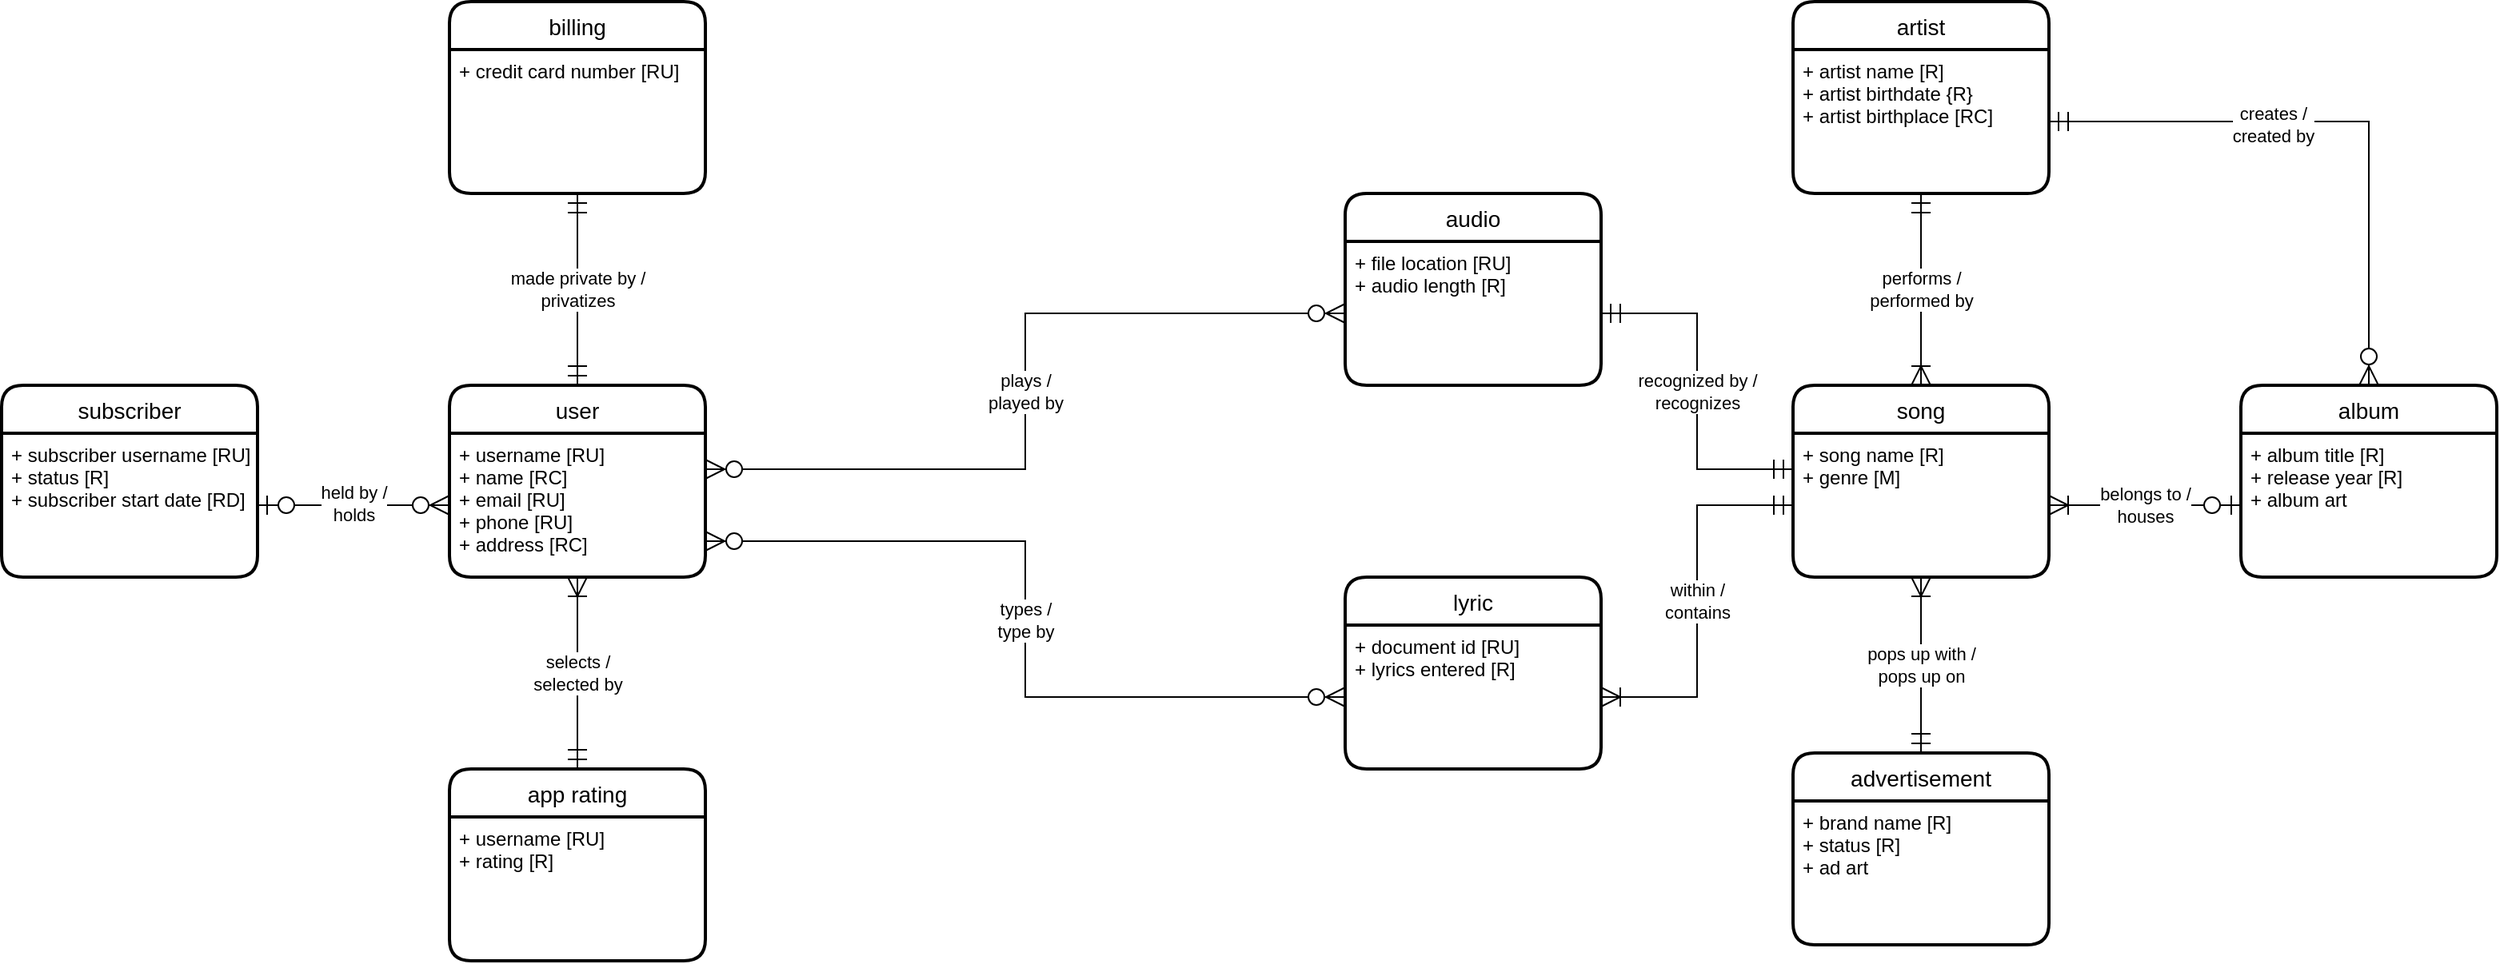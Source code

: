 <mxfile version="13.10.1" type="device" pages="2"><diagram id="paCDMh6_6B67ZQ9t09cC" name="Conceptual DM"><mxGraphModel dx="2805" dy="2273" grid="1" gridSize="10" guides="1" tooltips="1" connect="1" arrows="1" fold="1" page="1" pageScale="1" pageWidth="850" pageHeight="1100" math="0" shadow="0"><root><mxCell id="0"/><mxCell id="1" parent="0"/><mxCell id="-DXUnoGJ8mr3YX5Zcfq9-1" value="lyric" style="swimlane;childLayout=stackLayout;horizontal=1;startSize=30;horizontalStack=0;rounded=1;fontSize=14;fontStyle=0;strokeWidth=2;resizeParent=0;resizeLast=1;shadow=0;dashed=0;align=center;" vertex="1" parent="1"><mxGeometry x="440" y="280" width="160" height="120" as="geometry"/></mxCell><mxCell id="-DXUnoGJ8mr3YX5Zcfq9-2" value="+ document id [RU]&#10;+ lyrics entered [R]" style="align=left;strokeColor=none;fillColor=none;spacingLeft=4;fontSize=12;verticalAlign=top;resizable=0;rotatable=0;part=1;" vertex="1" parent="-DXUnoGJ8mr3YX5Zcfq9-1"><mxGeometry y="30" width="160" height="90" as="geometry"/></mxCell><mxCell id="-DXUnoGJ8mr3YX5Zcfq9-36" value="made private by /&lt;br&gt;privatizes" style="edgeStyle=orthogonalEdgeStyle;rounded=0;orthogonalLoop=1;jettySize=auto;html=1;exitX=0.5;exitY=0;exitDx=0;exitDy=0;entryX=0.5;entryY=1;entryDx=0;entryDy=0;startArrow=ERmandOne;startFill=0;startSize=10;endArrow=ERmandOne;endFill=0;endSize=10;" edge="1" parent="1" source="-DXUnoGJ8mr3YX5Zcfq9-3" target="-DXUnoGJ8mr3YX5Zcfq9-17"><mxGeometry relative="1" as="geometry"/></mxCell><mxCell id="-DXUnoGJ8mr3YX5Zcfq9-3" value="user" style="swimlane;childLayout=stackLayout;horizontal=1;startSize=30;horizontalStack=0;rounded=1;fontSize=14;fontStyle=0;strokeWidth=2;resizeParent=0;resizeLast=1;shadow=0;dashed=0;align=center;" vertex="1" parent="1"><mxGeometry x="-120" y="160" width="160" height="120" as="geometry"/></mxCell><mxCell id="-DXUnoGJ8mr3YX5Zcfq9-4" value="+ username [RU]&#10;+ name [RC]&#10;+ email [RU]&#10;+ phone [RU]&#10;+ address [RC]" style="align=left;strokeColor=none;fillColor=none;spacingLeft=4;fontSize=12;verticalAlign=top;resizable=0;rotatable=0;part=1;" vertex="1" parent="-DXUnoGJ8mr3YX5Zcfq9-3"><mxGeometry y="30" width="160" height="90" as="geometry"/></mxCell><mxCell id="-DXUnoGJ8mr3YX5Zcfq9-5" value="app rating" style="swimlane;childLayout=stackLayout;horizontal=1;startSize=30;horizontalStack=0;rounded=1;fontSize=14;fontStyle=0;strokeWidth=2;resizeParent=0;resizeLast=1;shadow=0;dashed=0;align=center;" vertex="1" parent="1"><mxGeometry x="-120" y="400" width="160" height="120" as="geometry"/></mxCell><mxCell id="-DXUnoGJ8mr3YX5Zcfq9-6" value="+ username [RU]&#10;+ rating [R]" style="align=left;strokeColor=none;fillColor=none;spacingLeft=4;fontSize=12;verticalAlign=top;resizable=0;rotatable=0;part=1;" vertex="1" parent="-DXUnoGJ8mr3YX5Zcfq9-5"><mxGeometry y="30" width="160" height="90" as="geometry"/></mxCell><mxCell id="-DXUnoGJ8mr3YX5Zcfq9-41" value="pops up with /&lt;br&gt;pops up on" style="edgeStyle=orthogonalEdgeStyle;rounded=0;orthogonalLoop=1;jettySize=auto;html=1;exitX=0.5;exitY=0;exitDx=0;exitDy=0;entryX=0.5;entryY=1;entryDx=0;entryDy=0;startArrow=ERmandOne;startFill=0;startSize=10;endArrow=ERoneToMany;endFill=0;endSize=10;" edge="1" parent="1" source="-DXUnoGJ8mr3YX5Zcfq9-10" target="-DXUnoGJ8mr3YX5Zcfq9-21"><mxGeometry relative="1" as="geometry"/></mxCell><mxCell id="-DXUnoGJ8mr3YX5Zcfq9-10" value="advertisement" style="swimlane;childLayout=stackLayout;horizontal=1;startSize=30;horizontalStack=0;rounded=1;fontSize=14;fontStyle=0;strokeWidth=2;resizeParent=0;resizeLast=1;shadow=0;dashed=0;align=center;" vertex="1" parent="1"><mxGeometry x="720" y="390" width="160" height="120" as="geometry"/></mxCell><mxCell id="-DXUnoGJ8mr3YX5Zcfq9-11" value="+ brand name [R]&#10;+ status [R]&#10;+ ad art" style="align=left;strokeColor=none;fillColor=none;spacingLeft=4;fontSize=12;verticalAlign=top;resizable=0;rotatable=0;part=1;" vertex="1" parent="-DXUnoGJ8mr3YX5Zcfq9-10"><mxGeometry y="30" width="160" height="90" as="geometry"/></mxCell><mxCell id="-DXUnoGJ8mr3YX5Zcfq9-14" value="artist" style="swimlane;childLayout=stackLayout;horizontal=1;startSize=30;horizontalStack=0;rounded=1;fontSize=14;fontStyle=0;strokeWidth=2;resizeParent=0;resizeLast=1;shadow=0;dashed=0;align=center;" vertex="1" parent="1"><mxGeometry x="720" y="-80" width="160" height="120" as="geometry"/></mxCell><mxCell id="-DXUnoGJ8mr3YX5Zcfq9-15" value="+ artist name [R]&#10;+ artist birthdate {R}&#10;+ artist birthplace [RC]" style="align=left;strokeColor=none;fillColor=none;spacingLeft=4;fontSize=12;verticalAlign=top;resizable=0;rotatable=0;part=1;" vertex="1" parent="-DXUnoGJ8mr3YX5Zcfq9-14"><mxGeometry y="30" width="160" height="90" as="geometry"/></mxCell><mxCell id="-DXUnoGJ8mr3YX5Zcfq9-16" value="billing" style="swimlane;childLayout=stackLayout;horizontal=1;startSize=30;horizontalStack=0;rounded=1;fontSize=14;fontStyle=0;strokeWidth=2;resizeParent=0;resizeLast=1;shadow=0;dashed=0;align=center;" vertex="1" parent="1"><mxGeometry x="-120" y="-80" width="160" height="120" as="geometry"/></mxCell><mxCell id="-DXUnoGJ8mr3YX5Zcfq9-17" value="+ credit card number [RU]" style="align=left;strokeColor=none;fillColor=none;spacingLeft=4;fontSize=12;verticalAlign=top;resizable=0;rotatable=0;part=1;" vertex="1" parent="-DXUnoGJ8mr3YX5Zcfq9-16"><mxGeometry y="30" width="160" height="90" as="geometry"/></mxCell><mxCell id="-DXUnoGJ8mr3YX5Zcfq9-18" value="audio" style="swimlane;childLayout=stackLayout;horizontal=1;startSize=30;horizontalStack=0;rounded=1;fontSize=14;fontStyle=0;strokeWidth=2;resizeParent=0;resizeLast=1;shadow=0;dashed=0;align=center;" vertex="1" parent="1"><mxGeometry x="440" y="40" width="160" height="120" as="geometry"/></mxCell><mxCell id="-DXUnoGJ8mr3YX5Zcfq9-19" value="+ file location [RU]&#10;+ audio length [R]" style="align=left;strokeColor=none;fillColor=none;spacingLeft=4;fontSize=12;verticalAlign=top;resizable=0;rotatable=0;part=1;" vertex="1" parent="-DXUnoGJ8mr3YX5Zcfq9-18"><mxGeometry y="30" width="160" height="90" as="geometry"/></mxCell><mxCell id="-DXUnoGJ8mr3YX5Zcfq9-20" value="song" style="swimlane;childLayout=stackLayout;horizontal=1;startSize=30;horizontalStack=0;rounded=1;fontSize=14;fontStyle=0;strokeWidth=2;resizeParent=0;resizeLast=1;shadow=0;dashed=0;align=center;" vertex="1" parent="1"><mxGeometry x="720" y="160" width="160" height="120" as="geometry"/></mxCell><mxCell id="-DXUnoGJ8mr3YX5Zcfq9-21" value="+ song name [R]&#10;+ genre [M]" style="align=left;strokeColor=none;fillColor=none;spacingLeft=4;fontSize=12;verticalAlign=top;resizable=0;rotatable=0;part=1;" vertex="1" parent="-DXUnoGJ8mr3YX5Zcfq9-20"><mxGeometry y="30" width="160" height="90" as="geometry"/></mxCell><mxCell id="-DXUnoGJ8mr3YX5Zcfq9-29" value="recognized by /&lt;br&gt;recognizes" style="edgeStyle=orthogonalEdgeStyle;rounded=0;orthogonalLoop=1;jettySize=auto;html=1;exitX=1;exitY=0.5;exitDx=0;exitDy=0;entryX=0;entryY=0.25;entryDx=0;entryDy=0;startArrow=ERmandOne;startFill=0;startSize=10;endArrow=ERmandOne;endFill=0;endSize=10;" edge="1" parent="1" source="-DXUnoGJ8mr3YX5Zcfq9-19" target="-DXUnoGJ8mr3YX5Zcfq9-21"><mxGeometry relative="1" as="geometry"/></mxCell><mxCell id="-DXUnoGJ8mr3YX5Zcfq9-30" value="album" style="swimlane;childLayout=stackLayout;horizontal=1;startSize=30;horizontalStack=0;rounded=1;fontSize=14;fontStyle=0;strokeWidth=2;resizeParent=0;resizeLast=1;shadow=0;dashed=0;align=center;" vertex="1" parent="1"><mxGeometry x="1000" y="160" width="160" height="120" as="geometry"/></mxCell><mxCell id="-DXUnoGJ8mr3YX5Zcfq9-31" value="+ album title [R]&#10;+ release year [R]&#10;+ album art" style="align=left;strokeColor=none;fillColor=none;spacingLeft=4;fontSize=12;verticalAlign=top;resizable=0;rotatable=0;part=1;" vertex="1" parent="-DXUnoGJ8mr3YX5Zcfq9-30"><mxGeometry y="30" width="160" height="90" as="geometry"/></mxCell><mxCell id="-DXUnoGJ8mr3YX5Zcfq9-34" value="subscriber" style="swimlane;childLayout=stackLayout;horizontal=1;startSize=30;horizontalStack=0;rounded=1;fontSize=14;fontStyle=0;strokeWidth=2;resizeParent=0;resizeLast=1;shadow=0;dashed=0;align=center;" vertex="1" parent="1"><mxGeometry x="-400" y="160" width="160" height="120" as="geometry"/></mxCell><mxCell id="-DXUnoGJ8mr3YX5Zcfq9-35" value="+ subscriber username [RU]&#10;+ status [R]&#10;+ subscriber start date [RD]" style="align=left;strokeColor=none;fillColor=none;spacingLeft=4;fontSize=12;verticalAlign=top;resizable=0;rotatable=0;part=1;" vertex="1" parent="-DXUnoGJ8mr3YX5Zcfq9-34"><mxGeometry y="30" width="160" height="90" as="geometry"/></mxCell><mxCell id="-DXUnoGJ8mr3YX5Zcfq9-37" style="edgeStyle=orthogonalEdgeStyle;rounded=0;orthogonalLoop=1;jettySize=auto;html=1;exitX=1;exitY=0.5;exitDx=0;exitDy=0;entryX=0;entryY=0.5;entryDx=0;entryDy=0;startArrow=ERzeroToOne;startFill=1;startSize=10;endArrow=ERzeroToMany;endFill=1;endSize=10;" edge="1" parent="1" source="-DXUnoGJ8mr3YX5Zcfq9-35" target="-DXUnoGJ8mr3YX5Zcfq9-4"><mxGeometry relative="1" as="geometry"/></mxCell><mxCell id="-DXUnoGJ8mr3YX5Zcfq9-44" value="held by /&lt;br&gt;holds" style="edgeLabel;html=1;align=center;verticalAlign=middle;resizable=0;points=[];" vertex="1" connectable="0" parent="-DXUnoGJ8mr3YX5Zcfq9-37"><mxGeometry x="-0.26" y="1" relative="1" as="geometry"><mxPoint x="15.71" as="offset"/></mxGeometry></mxCell><mxCell id="-DXUnoGJ8mr3YX5Zcfq9-38" value="selects /&lt;br&gt;selected by" style="edgeStyle=orthogonalEdgeStyle;rounded=0;orthogonalLoop=1;jettySize=auto;html=1;exitX=0.5;exitY=1;exitDx=0;exitDy=0;entryX=0.5;entryY=0;entryDx=0;entryDy=0;startArrow=ERoneToMany;startFill=0;startSize=10;endArrow=ERmandOne;endFill=0;endSize=10;" edge="1" parent="1" source="-DXUnoGJ8mr3YX5Zcfq9-4" target="-DXUnoGJ8mr3YX5Zcfq9-5"><mxGeometry relative="1" as="geometry"/></mxCell><mxCell id="-DXUnoGJ8mr3YX5Zcfq9-39" style="edgeStyle=orthogonalEdgeStyle;rounded=0;orthogonalLoop=1;jettySize=auto;html=1;entryX=0.5;entryY=0;entryDx=0;entryDy=0;startArrow=ERmandOne;startFill=0;startSize=10;endArrow=ERzeroToMany;endFill=1;endSize=10;" edge="1" parent="1" source="-DXUnoGJ8mr3YX5Zcfq9-15" target="-DXUnoGJ8mr3YX5Zcfq9-30"><mxGeometry relative="1" as="geometry"/></mxCell><mxCell id="-DXUnoGJ8mr3YX5Zcfq9-45" value="creates /&lt;br&gt;created by" style="edgeLabel;html=1;align=center;verticalAlign=middle;resizable=0;points=[];" vertex="1" connectable="0" parent="-DXUnoGJ8mr3YX5Zcfq9-39"><mxGeometry x="-0.232" y="-2" relative="1" as="geometry"><mxPoint as="offset"/></mxGeometry></mxCell><mxCell id="-DXUnoGJ8mr3YX5Zcfq9-40" value="performs /&lt;br&gt;performed by" style="edgeStyle=orthogonalEdgeStyle;rounded=0;orthogonalLoop=1;jettySize=auto;html=1;exitX=0.5;exitY=1;exitDx=0;exitDy=0;entryX=0.5;entryY=0;entryDx=0;entryDy=0;startArrow=ERmandOne;startFill=0;startSize=10;endArrow=ERoneToMany;endFill=0;endSize=10;" edge="1" parent="1" source="-DXUnoGJ8mr3YX5Zcfq9-15" target="-DXUnoGJ8mr3YX5Zcfq9-20"><mxGeometry relative="1" as="geometry"/></mxCell><mxCell id="-DXUnoGJ8mr3YX5Zcfq9-42" value="belongs to /&lt;br&gt;houses" style="edgeStyle=orthogonalEdgeStyle;rounded=0;orthogonalLoop=1;jettySize=auto;html=1;exitX=0;exitY=0.5;exitDx=0;exitDy=0;entryX=1;entryY=0.5;entryDx=0;entryDy=0;startArrow=ERzeroToOne;startFill=1;startSize=10;endArrow=ERoneToMany;endFill=0;endSize=10;" edge="1" parent="1" source="-DXUnoGJ8mr3YX5Zcfq9-31" target="-DXUnoGJ8mr3YX5Zcfq9-21"><mxGeometry relative="1" as="geometry"/></mxCell><mxCell id="-DXUnoGJ8mr3YX5Zcfq9-43" value="within /&lt;br&gt;contains" style="edgeStyle=orthogonalEdgeStyle;rounded=0;orthogonalLoop=1;jettySize=auto;html=1;exitX=0;exitY=0.5;exitDx=0;exitDy=0;entryX=1;entryY=0.5;entryDx=0;entryDy=0;startArrow=ERmandOne;startFill=0;startSize=10;endArrow=ERoneToMany;endFill=0;endSize=10;" edge="1" parent="1" source="-DXUnoGJ8mr3YX5Zcfq9-21" target="-DXUnoGJ8mr3YX5Zcfq9-2"><mxGeometry relative="1" as="geometry"/></mxCell><mxCell id="ieSqNOJ3s6WQcjDvnZ2S-1" value="plays /&lt;br&gt;played by" style="edgeStyle=orthogonalEdgeStyle;rounded=0;orthogonalLoop=1;jettySize=auto;html=1;exitX=1;exitY=0.25;exitDx=0;exitDy=0;entryX=0;entryY=0.5;entryDx=0;entryDy=0;startArrow=ERzeroToMany;startFill=1;startSize=10;endArrow=ERzeroToMany;endFill=1;endSize=10;" edge="1" parent="1" source="-DXUnoGJ8mr3YX5Zcfq9-4" target="-DXUnoGJ8mr3YX5Zcfq9-19"><mxGeometry relative="1" as="geometry"/></mxCell><mxCell id="ieSqNOJ3s6WQcjDvnZ2S-2" value="types /&lt;br&gt;type by" style="edgeStyle=orthogonalEdgeStyle;rounded=0;orthogonalLoop=1;jettySize=auto;html=1;exitX=1;exitY=0.75;exitDx=0;exitDy=0;entryX=0;entryY=0.5;entryDx=0;entryDy=0;startArrow=ERzeroToMany;startFill=1;startSize=10;endArrow=ERzeroToMany;endFill=1;endSize=10;" edge="1" parent="1" source="-DXUnoGJ8mr3YX5Zcfq9-4" target="-DXUnoGJ8mr3YX5Zcfq9-2"><mxGeometry relative="1" as="geometry"/></mxCell></root></mxGraphModel></diagram><diagram id="s4X5m29Kf1G5hli5ZsjC" name="Logical DM"><mxGraphModel dx="3084" dy="2440" grid="1" gridSize="10" guides="1" tooltips="1" connect="1" arrows="1" fold="1" page="1" pageScale="1" pageWidth="850" pageHeight="1100" math="0" shadow="0"><root><mxCell id="MQJ3kUmY1fsfTOuQb-5b-0"/><mxCell id="MQJ3kUmY1fsfTOuQb-5b-1" parent="MQJ3kUmY1fsfTOuQb-5b-0"/><mxCell id="MQJ3kUmY1fsfTOuQb-5b-2" value="users" style="shape=table;startSize=30;container=1;collapsible=1;childLayout=tableLayout;fixedRows=1;rowLines=0;fontStyle=1;align=center;resizeLast=1;" vertex="1" parent="MQJ3kUmY1fsfTOuQb-5b-1"><mxGeometry x="-230" y="-100" width="180" height="340" as="geometry"/></mxCell><mxCell id="MQJ3kUmY1fsfTOuQb-5b-3" value="" style="shape=partialRectangle;collapsible=0;dropTarget=0;pointerEvents=0;fillColor=none;top=0;left=0;bottom=1;right=0;points=[[0,0.5],[1,0.5]];portConstraint=eastwest;" vertex="1" parent="MQJ3kUmY1fsfTOuQb-5b-2"><mxGeometry y="30" width="180" height="30" as="geometry"/></mxCell><mxCell id="MQJ3kUmY1fsfTOuQb-5b-4" value="PK" style="shape=partialRectangle;connectable=0;fillColor=none;top=0;left=0;bottom=0;right=0;fontStyle=1;overflow=hidden;" vertex="1" parent="MQJ3kUmY1fsfTOuQb-5b-3"><mxGeometry width="30" height="30" as="geometry"/></mxCell><mxCell id="MQJ3kUmY1fsfTOuQb-5b-5" value="user_id" style="shape=partialRectangle;connectable=0;fillColor=none;top=0;left=0;bottom=0;right=0;align=left;spacingLeft=6;fontStyle=5;overflow=hidden;" vertex="1" parent="MQJ3kUmY1fsfTOuQb-5b-3"><mxGeometry x="30" width="150" height="30" as="geometry"/></mxCell><mxCell id="MQJ3kUmY1fsfTOuQb-5b-6" value="" style="shape=partialRectangle;collapsible=0;dropTarget=0;pointerEvents=0;fillColor=none;top=0;left=0;bottom=0;right=0;points=[[0,0.5],[1,0.5]];portConstraint=eastwest;" vertex="1" parent="MQJ3kUmY1fsfTOuQb-5b-2"><mxGeometry y="60" width="180" height="30" as="geometry"/></mxCell><mxCell id="MQJ3kUmY1fsfTOuQb-5b-7" value="U1" style="shape=partialRectangle;connectable=0;fillColor=none;top=0;left=0;bottom=0;right=0;editable=1;overflow=hidden;fontStyle=0" vertex="1" parent="MQJ3kUmY1fsfTOuQb-5b-6"><mxGeometry width="30" height="30" as="geometry"/></mxCell><mxCell id="MQJ3kUmY1fsfTOuQb-5b-8" value="user_username" style="shape=partialRectangle;connectable=0;fillColor=none;top=0;left=0;bottom=0;right=0;align=left;spacingLeft=6;overflow=hidden;fontStyle=1" vertex="1" parent="MQJ3kUmY1fsfTOuQb-5b-6"><mxGeometry x="30" width="150" height="30" as="geometry"/></mxCell><mxCell id="MQJ3kUmY1fsfTOuQb-5b-9" value="" style="shape=partialRectangle;collapsible=0;dropTarget=0;pointerEvents=0;fillColor=none;top=0;left=0;bottom=0;right=0;points=[[0,0.5],[1,0.5]];portConstraint=eastwest;" vertex="1" parent="MQJ3kUmY1fsfTOuQb-5b-2"><mxGeometry y="90" width="180" height="30" as="geometry"/></mxCell><mxCell id="MQJ3kUmY1fsfTOuQb-5b-10" value="U2" style="shape=partialRectangle;connectable=0;fillColor=none;top=0;left=0;bottom=0;right=0;editable=1;overflow=hidden;" vertex="1" parent="MQJ3kUmY1fsfTOuQb-5b-9"><mxGeometry width="30" height="30" as="geometry"/></mxCell><mxCell id="MQJ3kUmY1fsfTOuQb-5b-11" value="user_email_adress" style="shape=partialRectangle;connectable=0;fillColor=none;top=0;left=0;bottom=0;right=0;align=left;spacingLeft=6;overflow=hidden;fontStyle=1" vertex="1" parent="MQJ3kUmY1fsfTOuQb-5b-9"><mxGeometry x="30" width="150" height="30" as="geometry"/></mxCell><mxCell id="MQJ3kUmY1fsfTOuQb-5b-12" value="" style="shape=partialRectangle;collapsible=0;dropTarget=0;pointerEvents=0;fillColor=none;top=0;left=0;bottom=0;right=0;points=[[0,0.5],[1,0.5]];portConstraint=eastwest;fontStyle=1" vertex="1" parent="MQJ3kUmY1fsfTOuQb-5b-2"><mxGeometry y="120" width="180" height="30" as="geometry"/></mxCell><mxCell id="MQJ3kUmY1fsfTOuQb-5b-13" value="" style="shape=partialRectangle;connectable=0;fillColor=none;top=0;left=0;bottom=0;right=0;editable=1;overflow=hidden;" vertex="1" parent="MQJ3kUmY1fsfTOuQb-5b-12"><mxGeometry width="30" height="30" as="geometry"/></mxCell><mxCell id="MQJ3kUmY1fsfTOuQb-5b-14" value="user_first_name" style="shape=partialRectangle;connectable=0;fillColor=none;top=0;left=0;bottom=0;right=0;align=left;spacingLeft=6;overflow=hidden;fontStyle=1" vertex="1" parent="MQJ3kUmY1fsfTOuQb-5b-12"><mxGeometry x="30" width="150" height="30" as="geometry"/></mxCell><mxCell id="juNpLymKVSUqmo83ruXd-1" value="" style="shape=partialRectangle;collapsible=0;dropTarget=0;pointerEvents=0;fillColor=none;top=0;left=0;bottom=0;right=0;points=[[0,0.5],[1,0.5]];portConstraint=eastwest;fontStyle=1" vertex="1" parent="MQJ3kUmY1fsfTOuQb-5b-2"><mxGeometry y="150" width="180" height="30" as="geometry"/></mxCell><mxCell id="juNpLymKVSUqmo83ruXd-2" value="" style="shape=partialRectangle;connectable=0;fillColor=none;top=0;left=0;bottom=0;right=0;editable=1;overflow=hidden;" vertex="1" parent="juNpLymKVSUqmo83ruXd-1"><mxGeometry width="30" height="30" as="geometry"/></mxCell><mxCell id="juNpLymKVSUqmo83ruXd-3" value="user_last_name" style="shape=partialRectangle;connectable=0;fillColor=none;top=0;left=0;bottom=0;right=0;align=left;spacingLeft=6;overflow=hidden;fontStyle=1" vertex="1" parent="juNpLymKVSUqmo83ruXd-1"><mxGeometry x="30" width="150" height="30" as="geometry"/></mxCell><mxCell id="juNpLymKVSUqmo83ruXd-4" value="" style="shape=partialRectangle;collapsible=0;dropTarget=0;pointerEvents=0;fillColor=none;top=0;left=0;bottom=0;right=0;points=[[0,0.5],[1,0.5]];portConstraint=eastwest;fontStyle=1" vertex="1" parent="MQJ3kUmY1fsfTOuQb-5b-2"><mxGeometry y="180" width="180" height="30" as="geometry"/></mxCell><mxCell id="juNpLymKVSUqmo83ruXd-5" value="" style="shape=partialRectangle;connectable=0;fillColor=none;top=0;left=0;bottom=0;right=0;editable=1;overflow=hidden;" vertex="1" parent="juNpLymKVSUqmo83ruXd-4"><mxGeometry width="30" height="30" as="geometry"/></mxCell><mxCell id="juNpLymKVSUqmo83ruXd-6" value="user_phone_number" style="shape=partialRectangle;connectable=0;fillColor=none;top=0;left=0;bottom=0;right=0;align=left;spacingLeft=6;overflow=hidden;fontStyle=1" vertex="1" parent="juNpLymKVSUqmo83ruXd-4"><mxGeometry x="30" width="150" height="30" as="geometry"/></mxCell><mxCell id="mYkAbbAgwY2oh1NDKhr2-0" value="" style="shape=partialRectangle;collapsible=0;dropTarget=0;pointerEvents=0;fillColor=none;top=0;left=0;bottom=0;right=0;points=[[0,0.5],[1,0.5]];portConstraint=eastwest;fontStyle=1" vertex="1" parent="MQJ3kUmY1fsfTOuQb-5b-2"><mxGeometry y="210" width="180" height="30" as="geometry"/></mxCell><mxCell id="mYkAbbAgwY2oh1NDKhr2-1" value="" style="shape=partialRectangle;connectable=0;fillColor=none;top=0;left=0;bottom=0;right=0;editable=1;overflow=hidden;" vertex="1" parent="mYkAbbAgwY2oh1NDKhr2-0"><mxGeometry width="30" height="30" as="geometry"/></mxCell><mxCell id="mYkAbbAgwY2oh1NDKhr2-2" value="user_street" style="shape=partialRectangle;connectable=0;fillColor=none;top=0;left=0;bottom=0;right=0;align=left;spacingLeft=6;overflow=hidden;fontStyle=1" vertex="1" parent="mYkAbbAgwY2oh1NDKhr2-0"><mxGeometry x="30" width="150" height="30" as="geometry"/></mxCell><mxCell id="mta7FMzyHjrw5nEPe2Tt-0" value="" style="shape=partialRectangle;collapsible=0;dropTarget=0;pointerEvents=0;fillColor=none;top=0;left=0;bottom=0;right=0;points=[[0,0.5],[1,0.5]];portConstraint=eastwest;fontStyle=1" vertex="1" parent="MQJ3kUmY1fsfTOuQb-5b-2"><mxGeometry y="240" width="180" height="30" as="geometry"/></mxCell><mxCell id="mta7FMzyHjrw5nEPe2Tt-1" value="" style="shape=partialRectangle;connectable=0;fillColor=none;top=0;left=0;bottom=0;right=0;editable=1;overflow=hidden;" vertex="1" parent="mta7FMzyHjrw5nEPe2Tt-0"><mxGeometry width="30" height="30" as="geometry"/></mxCell><mxCell id="mta7FMzyHjrw5nEPe2Tt-2" value="user_city" style="shape=partialRectangle;connectable=0;fillColor=none;top=0;left=0;bottom=0;right=0;align=left;spacingLeft=6;overflow=hidden;fontStyle=1" vertex="1" parent="mta7FMzyHjrw5nEPe2Tt-0"><mxGeometry x="30" width="150" height="30" as="geometry"/></mxCell><mxCell id="mta7FMzyHjrw5nEPe2Tt-3" value="" style="shape=partialRectangle;collapsible=0;dropTarget=0;pointerEvents=0;fillColor=none;top=0;left=0;bottom=0;right=0;points=[[0,0.5],[1,0.5]];portConstraint=eastwest;fontStyle=1" vertex="1" parent="MQJ3kUmY1fsfTOuQb-5b-2"><mxGeometry y="270" width="180" height="30" as="geometry"/></mxCell><mxCell id="mta7FMzyHjrw5nEPe2Tt-4" value="" style="shape=partialRectangle;connectable=0;fillColor=none;top=0;left=0;bottom=0;right=0;editable=1;overflow=hidden;" vertex="1" parent="mta7FMzyHjrw5nEPe2Tt-3"><mxGeometry width="30" height="30" as="geometry"/></mxCell><mxCell id="mta7FMzyHjrw5nEPe2Tt-5" value="user_state" style="shape=partialRectangle;connectable=0;fillColor=none;top=0;left=0;bottom=0;right=0;align=left;spacingLeft=6;overflow=hidden;fontStyle=1" vertex="1" parent="mta7FMzyHjrw5nEPe2Tt-3"><mxGeometry x="30" width="150" height="30" as="geometry"/></mxCell><mxCell id="mta7FMzyHjrw5nEPe2Tt-6" value="" style="shape=partialRectangle;collapsible=0;dropTarget=0;pointerEvents=0;fillColor=none;top=0;left=0;bottom=0;right=0;points=[[0,0.5],[1,0.5]];portConstraint=eastwest;fontStyle=1" vertex="1" parent="MQJ3kUmY1fsfTOuQb-5b-2"><mxGeometry y="300" width="180" height="30" as="geometry"/></mxCell><mxCell id="mta7FMzyHjrw5nEPe2Tt-7" value="" style="shape=partialRectangle;connectable=0;fillColor=none;top=0;left=0;bottom=0;right=0;editable=1;overflow=hidden;" vertex="1" parent="mta7FMzyHjrw5nEPe2Tt-6"><mxGeometry width="30" height="30" as="geometry"/></mxCell><mxCell id="mta7FMzyHjrw5nEPe2Tt-8" value="user_zip_code" style="shape=partialRectangle;connectable=0;fillColor=none;top=0;left=0;bottom=0;right=0;align=left;spacingLeft=6;overflow=hidden;fontStyle=1" vertex="1" parent="mta7FMzyHjrw5nEPe2Tt-6"><mxGeometry x="30" width="150" height="30" as="geometry"/></mxCell><mxCell id="MQJ3kUmY1fsfTOuQb-5b-15" value="subscribers" style="shape=table;startSize=30;container=1;collapsible=1;childLayout=tableLayout;fixedRows=1;rowLines=0;fontStyle=1;align=center;resizeLast=1;" vertex="1" parent="MQJ3kUmY1fsfTOuQb-5b-1"><mxGeometry x="-540" y="20" width="180" height="190" as="geometry"/></mxCell><mxCell id="MQJ3kUmY1fsfTOuQb-5b-16" value="" style="shape=partialRectangle;collapsible=0;dropTarget=0;pointerEvents=0;fillColor=none;top=0;left=0;bottom=1;right=0;points=[[0,0.5],[1,0.5]];portConstraint=eastwest;" vertex="1" parent="MQJ3kUmY1fsfTOuQb-5b-15"><mxGeometry y="30" width="180" height="30" as="geometry"/></mxCell><mxCell id="MQJ3kUmY1fsfTOuQb-5b-17" value="PK" style="shape=partialRectangle;connectable=0;fillColor=none;top=0;left=0;bottom=0;right=0;fontStyle=1;overflow=hidden;" vertex="1" parent="MQJ3kUmY1fsfTOuQb-5b-16"><mxGeometry width="30" height="30" as="geometry"/></mxCell><mxCell id="MQJ3kUmY1fsfTOuQb-5b-18" value="subscriber_id" style="shape=partialRectangle;connectable=0;fillColor=none;top=0;left=0;bottom=0;right=0;align=left;spacingLeft=6;fontStyle=5;overflow=hidden;" vertex="1" parent="MQJ3kUmY1fsfTOuQb-5b-16"><mxGeometry x="30" width="150" height="30" as="geometry"/></mxCell><mxCell id="MQJ3kUmY1fsfTOuQb-5b-19" value="" style="shape=partialRectangle;collapsible=0;dropTarget=0;pointerEvents=0;fillColor=none;top=0;left=0;bottom=0;right=0;points=[[0,0.5],[1,0.5]];portConstraint=eastwest;" vertex="1" parent="MQJ3kUmY1fsfTOuQb-5b-15"><mxGeometry y="60" width="180" height="30" as="geometry"/></mxCell><mxCell id="MQJ3kUmY1fsfTOuQb-5b-20" value="U1" style="shape=partialRectangle;connectable=0;fillColor=none;top=0;left=0;bottom=0;right=0;editable=1;overflow=hidden;" vertex="1" parent="MQJ3kUmY1fsfTOuQb-5b-19"><mxGeometry width="30" height="30" as="geometry"/></mxCell><mxCell id="MQJ3kUmY1fsfTOuQb-5b-21" value="subscriber_username" style="shape=partialRectangle;connectable=0;fillColor=none;top=0;left=0;bottom=0;right=0;align=left;spacingLeft=6;overflow=hidden;fontStyle=1" vertex="1" parent="MQJ3kUmY1fsfTOuQb-5b-19"><mxGeometry x="30" width="150" height="30" as="geometry"/></mxCell><mxCell id="MQJ3kUmY1fsfTOuQb-5b-22" value="" style="shape=partialRectangle;collapsible=0;dropTarget=0;pointerEvents=0;fillColor=none;top=0;left=0;bottom=0;right=0;points=[[0,0.5],[1,0.5]];portConstraint=eastwest;" vertex="1" parent="MQJ3kUmY1fsfTOuQb-5b-15"><mxGeometry y="90" width="180" height="30" as="geometry"/></mxCell><mxCell id="MQJ3kUmY1fsfTOuQb-5b-23" value="FK1" style="shape=partialRectangle;connectable=0;fillColor=none;top=0;left=0;bottom=0;right=0;editable=1;overflow=hidden;" vertex="1" parent="MQJ3kUmY1fsfTOuQb-5b-22"><mxGeometry width="30" height="30" as="geometry"/></mxCell><mxCell id="MQJ3kUmY1fsfTOuQb-5b-24" value="subscriber_status" style="shape=partialRectangle;connectable=0;fillColor=none;top=0;left=0;bottom=0;right=0;align=left;spacingLeft=6;overflow=hidden;fontStyle=1" vertex="1" parent="MQJ3kUmY1fsfTOuQb-5b-22"><mxGeometry x="30" width="150" height="30" as="geometry"/></mxCell><mxCell id="MQJ3kUmY1fsfTOuQb-5b-25" value="" style="shape=partialRectangle;collapsible=0;dropTarget=0;pointerEvents=0;fillColor=none;top=0;left=0;bottom=0;right=0;points=[[0,0.5],[1,0.5]];portConstraint=eastwest;" vertex="1" parent="MQJ3kUmY1fsfTOuQb-5b-15"><mxGeometry y="120" width="180" height="30" as="geometry"/></mxCell><mxCell id="MQJ3kUmY1fsfTOuQb-5b-26" value="" style="shape=partialRectangle;connectable=0;fillColor=none;top=0;left=0;bottom=0;right=0;editable=1;overflow=hidden;" vertex="1" parent="MQJ3kUmY1fsfTOuQb-5b-25"><mxGeometry width="30" height="30" as="geometry"/></mxCell><mxCell id="MQJ3kUmY1fsfTOuQb-5b-27" value="subscriber_start_date" style="shape=partialRectangle;connectable=0;fillColor=none;top=0;left=0;bottom=0;right=0;align=left;spacingLeft=6;overflow=hidden;fontStyle=1" vertex="1" parent="MQJ3kUmY1fsfTOuQb-5b-25"><mxGeometry x="30" width="150" height="30" as="geometry"/></mxCell><mxCell id="LtlfOeuHDcvAH1ZT9Qn3-0" value="" style="shape=partialRectangle;collapsible=0;dropTarget=0;pointerEvents=0;fillColor=none;top=0;left=0;bottom=0;right=0;points=[[0,0.5],[1,0.5]];portConstraint=eastwest;" vertex="1" parent="MQJ3kUmY1fsfTOuQb-5b-15"><mxGeometry y="150" width="180" height="30" as="geometry"/></mxCell><mxCell id="LtlfOeuHDcvAH1ZT9Qn3-1" value="FK2" style="shape=partialRectangle;connectable=0;fillColor=none;top=0;left=0;bottom=0;right=0;editable=1;overflow=hidden;" vertex="1" parent="LtlfOeuHDcvAH1ZT9Qn3-0"><mxGeometry width="30" height="30" as="geometry"/></mxCell><mxCell id="LtlfOeuHDcvAH1ZT9Qn3-2" value="subscriber_user_id" style="shape=partialRectangle;connectable=0;fillColor=none;top=0;left=0;bottom=0;right=0;align=left;spacingLeft=6;overflow=hidden;fontStyle=1" vertex="1" parent="LtlfOeuHDcvAH1ZT9Qn3-0"><mxGeometry x="30" width="150" height="30" as="geometry"/></mxCell><mxCell id="MQJ3kUmY1fsfTOuQb-5b-28" value="albums" style="shape=table;startSize=30;container=1;collapsible=1;childLayout=tableLayout;fixedRows=1;rowLines=0;fontStyle=1;align=center;resizeLast=1;" vertex="1" parent="MQJ3kUmY1fsfTOuQb-5b-1"><mxGeometry x="1040" y="20" width="180" height="220" as="geometry"/></mxCell><mxCell id="MQJ3kUmY1fsfTOuQb-5b-29" value="" style="shape=partialRectangle;collapsible=0;dropTarget=0;pointerEvents=0;fillColor=none;top=0;left=0;bottom=1;right=0;points=[[0,0.5],[1,0.5]];portConstraint=eastwest;" vertex="1" parent="MQJ3kUmY1fsfTOuQb-5b-28"><mxGeometry y="30" width="180" height="30" as="geometry"/></mxCell><mxCell id="MQJ3kUmY1fsfTOuQb-5b-30" value="PK" style="shape=partialRectangle;connectable=0;fillColor=none;top=0;left=0;bottom=0;right=0;fontStyle=1;overflow=hidden;" vertex="1" parent="MQJ3kUmY1fsfTOuQb-5b-29"><mxGeometry width="30" height="30" as="geometry"/></mxCell><mxCell id="MQJ3kUmY1fsfTOuQb-5b-31" value="album_id" style="shape=partialRectangle;connectable=0;fillColor=none;top=0;left=0;bottom=0;right=0;align=left;spacingLeft=6;fontStyle=5;overflow=hidden;" vertex="1" parent="MQJ3kUmY1fsfTOuQb-5b-29"><mxGeometry x="30" width="150" height="30" as="geometry"/></mxCell><mxCell id="MQJ3kUmY1fsfTOuQb-5b-32" value="" style="shape=partialRectangle;collapsible=0;dropTarget=0;pointerEvents=0;fillColor=none;top=0;left=0;bottom=0;right=0;points=[[0,0.5],[1,0.5]];portConstraint=eastwest;" vertex="1" parent="MQJ3kUmY1fsfTOuQb-5b-28"><mxGeometry y="60" width="180" height="30" as="geometry"/></mxCell><mxCell id="MQJ3kUmY1fsfTOuQb-5b-33" value="" style="shape=partialRectangle;connectable=0;fillColor=none;top=0;left=0;bottom=0;right=0;editable=1;overflow=hidden;" vertex="1" parent="MQJ3kUmY1fsfTOuQb-5b-32"><mxGeometry width="30" height="30" as="geometry"/></mxCell><mxCell id="MQJ3kUmY1fsfTOuQb-5b-34" value="album_title" style="shape=partialRectangle;connectable=0;fillColor=none;top=0;left=0;bottom=0;right=0;align=left;spacingLeft=6;overflow=hidden;fontStyle=1" vertex="1" parent="MQJ3kUmY1fsfTOuQb-5b-32"><mxGeometry x="30" width="150" height="30" as="geometry"/></mxCell><mxCell id="MQJ3kUmY1fsfTOuQb-5b-35" value="" style="shape=partialRectangle;collapsible=0;dropTarget=0;pointerEvents=0;fillColor=none;top=0;left=0;bottom=0;right=0;points=[[0,0.5],[1,0.5]];portConstraint=eastwest;" vertex="1" parent="MQJ3kUmY1fsfTOuQb-5b-28"><mxGeometry y="90" width="180" height="30" as="geometry"/></mxCell><mxCell id="MQJ3kUmY1fsfTOuQb-5b-36" value="" style="shape=partialRectangle;connectable=0;fillColor=none;top=0;left=0;bottom=0;right=0;editable=1;overflow=hidden;" vertex="1" parent="MQJ3kUmY1fsfTOuQb-5b-35"><mxGeometry width="30" height="30" as="geometry"/></mxCell><mxCell id="MQJ3kUmY1fsfTOuQb-5b-37" value="album_release_year" style="shape=partialRectangle;connectable=0;fillColor=none;top=0;left=0;bottom=0;right=0;align=left;spacingLeft=6;overflow=hidden;fontStyle=1" vertex="1" parent="MQJ3kUmY1fsfTOuQb-5b-35"><mxGeometry x="30" width="150" height="30" as="geometry"/></mxCell><mxCell id="MQJ3kUmY1fsfTOuQb-5b-38" value="" style="shape=partialRectangle;collapsible=0;dropTarget=0;pointerEvents=0;fillColor=none;top=0;left=0;bottom=0;right=0;points=[[0,0.5],[1,0.5]];portConstraint=eastwest;" vertex="1" parent="MQJ3kUmY1fsfTOuQb-5b-28"><mxGeometry y="120" width="180" height="30" as="geometry"/></mxCell><mxCell id="MQJ3kUmY1fsfTOuQb-5b-39" value="" style="shape=partialRectangle;connectable=0;fillColor=none;top=0;left=0;bottom=0;right=0;editable=1;overflow=hidden;" vertex="1" parent="MQJ3kUmY1fsfTOuQb-5b-38"><mxGeometry width="30" height="30" as="geometry"/></mxCell><mxCell id="MQJ3kUmY1fsfTOuQb-5b-40" value="album_art" style="shape=partialRectangle;connectable=0;fillColor=none;top=0;left=0;bottom=0;right=0;align=left;spacingLeft=6;overflow=hidden;" vertex="1" parent="MQJ3kUmY1fsfTOuQb-5b-38"><mxGeometry x="30" width="150" height="30" as="geometry"/></mxCell><mxCell id="WxLHMc-4Ll1RX1gmX6qo-0" value="" style="shape=partialRectangle;collapsible=0;dropTarget=0;pointerEvents=0;fillColor=none;top=0;left=0;bottom=0;right=0;points=[[0,0.5],[1,0.5]];portConstraint=eastwest;" vertex="1" parent="MQJ3kUmY1fsfTOuQb-5b-28"><mxGeometry y="150" width="180" height="30" as="geometry"/></mxCell><mxCell id="WxLHMc-4Ll1RX1gmX6qo-1" value="FK1" style="shape=partialRectangle;connectable=0;fillColor=none;top=0;left=0;bottom=0;right=0;editable=1;overflow=hidden;" vertex="1" parent="WxLHMc-4Ll1RX1gmX6qo-0"><mxGeometry width="30" height="30" as="geometry"/></mxCell><mxCell id="WxLHMc-4Ll1RX1gmX6qo-2" value="album_song_id" style="shape=partialRectangle;connectable=0;fillColor=none;top=0;left=0;bottom=0;right=0;align=left;spacingLeft=6;overflow=hidden;fontStyle=1" vertex="1" parent="WxLHMc-4Ll1RX1gmX6qo-0"><mxGeometry x="30" width="150" height="30" as="geometry"/></mxCell><mxCell id="d-j6Py9ehmd96SjwCOJY-8" value="" style="shape=partialRectangle;collapsible=0;dropTarget=0;pointerEvents=0;fillColor=none;top=0;left=0;bottom=0;right=0;points=[[0,0.5],[1,0.5]];portConstraint=eastwest;" vertex="1" parent="MQJ3kUmY1fsfTOuQb-5b-28"><mxGeometry y="180" width="180" height="30" as="geometry"/></mxCell><mxCell id="d-j6Py9ehmd96SjwCOJY-9" value="FK2" style="shape=partialRectangle;connectable=0;fillColor=none;top=0;left=0;bottom=0;right=0;editable=1;overflow=hidden;" vertex="1" parent="d-j6Py9ehmd96SjwCOJY-8"><mxGeometry width="30" height="30" as="geometry"/></mxCell><mxCell id="d-j6Py9ehmd96SjwCOJY-10" value="album_artist_id" style="shape=partialRectangle;connectable=0;fillColor=none;top=0;left=0;bottom=0;right=0;align=left;spacingLeft=6;overflow=hidden;fontStyle=1" vertex="1" parent="d-j6Py9ehmd96SjwCOJY-8"><mxGeometry x="30" width="150" height="30" as="geometry"/></mxCell><mxCell id="MQJ3kUmY1fsfTOuQb-5b-41" value="audio" style="shape=table;startSize=30;container=1;collapsible=1;childLayout=tableLayout;fixedRows=1;rowLines=0;fontStyle=1;align=center;resizeLast=1;" vertex="1" parent="MQJ3kUmY1fsfTOuQb-5b-1"><mxGeometry x="410" y="-120" width="180" height="160" as="geometry"/></mxCell><mxCell id="MQJ3kUmY1fsfTOuQb-5b-42" value="" style="shape=partialRectangle;collapsible=0;dropTarget=0;pointerEvents=0;fillColor=none;top=0;left=0;bottom=1;right=0;points=[[0,0.5],[1,0.5]];portConstraint=eastwest;" vertex="1" parent="MQJ3kUmY1fsfTOuQb-5b-41"><mxGeometry y="30" width="180" height="30" as="geometry"/></mxCell><mxCell id="MQJ3kUmY1fsfTOuQb-5b-43" value="PK" style="shape=partialRectangle;connectable=0;fillColor=none;top=0;left=0;bottom=0;right=0;fontStyle=1;overflow=hidden;" vertex="1" parent="MQJ3kUmY1fsfTOuQb-5b-42"><mxGeometry width="30" height="30" as="geometry"/></mxCell><mxCell id="MQJ3kUmY1fsfTOuQb-5b-44" value="audio_id" style="shape=partialRectangle;connectable=0;fillColor=none;top=0;left=0;bottom=0;right=0;align=left;spacingLeft=6;fontStyle=5;overflow=hidden;" vertex="1" parent="MQJ3kUmY1fsfTOuQb-5b-42"><mxGeometry x="30" width="150" height="30" as="geometry"/></mxCell><mxCell id="MQJ3kUmY1fsfTOuQb-5b-45" value="" style="shape=partialRectangle;collapsible=0;dropTarget=0;pointerEvents=0;fillColor=none;top=0;left=0;bottom=0;right=0;points=[[0,0.5],[1,0.5]];portConstraint=eastwest;" vertex="1" parent="MQJ3kUmY1fsfTOuQb-5b-41"><mxGeometry y="60" width="180" height="30" as="geometry"/></mxCell><mxCell id="MQJ3kUmY1fsfTOuQb-5b-46" value="U1" style="shape=partialRectangle;connectable=0;fillColor=none;top=0;left=0;bottom=0;right=0;editable=1;overflow=hidden;" vertex="1" parent="MQJ3kUmY1fsfTOuQb-5b-45"><mxGeometry width="30" height="30" as="geometry"/></mxCell><mxCell id="MQJ3kUmY1fsfTOuQb-5b-47" value="audio_file_location" style="shape=partialRectangle;connectable=0;fillColor=none;top=0;left=0;bottom=0;right=0;align=left;spacingLeft=6;overflow=hidden;fontStyle=1" vertex="1" parent="MQJ3kUmY1fsfTOuQb-5b-45"><mxGeometry x="30" width="150" height="30" as="geometry"/></mxCell><mxCell id="MQJ3kUmY1fsfTOuQb-5b-48" value="" style="shape=partialRectangle;collapsible=0;dropTarget=0;pointerEvents=0;fillColor=none;top=0;left=0;bottom=0;right=0;points=[[0,0.5],[1,0.5]];portConstraint=eastwest;" vertex="1" parent="MQJ3kUmY1fsfTOuQb-5b-41"><mxGeometry y="90" width="180" height="30" as="geometry"/></mxCell><mxCell id="MQJ3kUmY1fsfTOuQb-5b-49" value="" style="shape=partialRectangle;connectable=0;fillColor=none;top=0;left=0;bottom=0;right=0;editable=1;overflow=hidden;" vertex="1" parent="MQJ3kUmY1fsfTOuQb-5b-48"><mxGeometry width="30" height="30" as="geometry"/></mxCell><mxCell id="MQJ3kUmY1fsfTOuQb-5b-50" value="audio_length" style="shape=partialRectangle;connectable=0;fillColor=none;top=0;left=0;bottom=0;right=0;align=left;spacingLeft=6;overflow=hidden;fontStyle=1" vertex="1" parent="MQJ3kUmY1fsfTOuQb-5b-48"><mxGeometry x="30" width="150" height="30" as="geometry"/></mxCell><mxCell id="U9nhJFNUZANdJjc41y1T-3" value="" style="shape=partialRectangle;collapsible=0;dropTarget=0;pointerEvents=0;fillColor=none;top=0;left=0;bottom=0;right=0;points=[[0,0.5],[1,0.5]];portConstraint=eastwest;" vertex="1" parent="MQJ3kUmY1fsfTOuQb-5b-41"><mxGeometry y="120" width="180" height="30" as="geometry"/></mxCell><mxCell id="U9nhJFNUZANdJjc41y1T-4" value="FK" style="shape=partialRectangle;connectable=0;fillColor=none;top=0;left=0;bottom=0;right=0;editable=1;overflow=hidden;" vertex="1" parent="U9nhJFNUZANdJjc41y1T-3"><mxGeometry width="30" height="30" as="geometry"/></mxCell><mxCell id="U9nhJFNUZANdJjc41y1T-5" value="audio_song_id" style="shape=partialRectangle;connectable=0;fillColor=none;top=0;left=0;bottom=0;right=0;align=left;spacingLeft=6;overflow=hidden;fontStyle=1" vertex="1" parent="U9nhJFNUZANdJjc41y1T-3"><mxGeometry x="30" width="150" height="30" as="geometry"/></mxCell><mxCell id="MQJ3kUmY1fsfTOuQb-5b-54" value="artists" style="shape=table;startSize=30;container=1;collapsible=1;childLayout=tableLayout;fixedRows=1;rowLines=0;fontStyle=1;align=center;resizeLast=1;" vertex="1" parent="MQJ3kUmY1fsfTOuQb-5b-1"><mxGeometry x="730" y="-240" width="180" height="220" as="geometry"/></mxCell><mxCell id="MQJ3kUmY1fsfTOuQb-5b-55" value="" style="shape=partialRectangle;collapsible=0;dropTarget=0;pointerEvents=0;fillColor=none;top=0;left=0;bottom=1;right=0;points=[[0,0.5],[1,0.5]];portConstraint=eastwest;" vertex="1" parent="MQJ3kUmY1fsfTOuQb-5b-54"><mxGeometry y="30" width="180" height="30" as="geometry"/></mxCell><mxCell id="MQJ3kUmY1fsfTOuQb-5b-56" value="PK" style="shape=partialRectangle;connectable=0;fillColor=none;top=0;left=0;bottom=0;right=0;fontStyle=1;overflow=hidden;" vertex="1" parent="MQJ3kUmY1fsfTOuQb-5b-55"><mxGeometry width="30" height="30" as="geometry"/></mxCell><mxCell id="MQJ3kUmY1fsfTOuQb-5b-57" value="artist_id" style="shape=partialRectangle;connectable=0;fillColor=none;top=0;left=0;bottom=0;right=0;align=left;spacingLeft=6;fontStyle=5;overflow=hidden;" vertex="1" parent="MQJ3kUmY1fsfTOuQb-5b-55"><mxGeometry x="30" width="150" height="30" as="geometry"/></mxCell><mxCell id="MQJ3kUmY1fsfTOuQb-5b-58" value="" style="shape=partialRectangle;collapsible=0;dropTarget=0;pointerEvents=0;fillColor=none;top=0;left=0;bottom=0;right=0;points=[[0,0.5],[1,0.5]];portConstraint=eastwest;" vertex="1" parent="MQJ3kUmY1fsfTOuQb-5b-54"><mxGeometry y="60" width="180" height="30" as="geometry"/></mxCell><mxCell id="MQJ3kUmY1fsfTOuQb-5b-59" value="" style="shape=partialRectangle;connectable=0;fillColor=none;top=0;left=0;bottom=0;right=0;editable=1;overflow=hidden;" vertex="1" parent="MQJ3kUmY1fsfTOuQb-5b-58"><mxGeometry width="30" height="30" as="geometry"/></mxCell><mxCell id="MQJ3kUmY1fsfTOuQb-5b-60" value="artist_name" style="shape=partialRectangle;connectable=0;fillColor=none;top=0;left=0;bottom=0;right=0;align=left;spacingLeft=6;overflow=hidden;fontStyle=1" vertex="1" parent="MQJ3kUmY1fsfTOuQb-5b-58"><mxGeometry x="30" width="150" height="30" as="geometry"/></mxCell><mxCell id="MQJ3kUmY1fsfTOuQb-5b-61" value="" style="shape=partialRectangle;collapsible=0;dropTarget=0;pointerEvents=0;fillColor=none;top=0;left=0;bottom=0;right=0;points=[[0,0.5],[1,0.5]];portConstraint=eastwest;" vertex="1" parent="MQJ3kUmY1fsfTOuQb-5b-54"><mxGeometry y="90" width="180" height="30" as="geometry"/></mxCell><mxCell id="MQJ3kUmY1fsfTOuQb-5b-62" value="" style="shape=partialRectangle;connectable=0;fillColor=none;top=0;left=0;bottom=0;right=0;editable=1;overflow=hidden;" vertex="1" parent="MQJ3kUmY1fsfTOuQb-5b-61"><mxGeometry width="30" height="30" as="geometry"/></mxCell><mxCell id="MQJ3kUmY1fsfTOuQb-5b-63" value="artist_birthdate" style="shape=partialRectangle;connectable=0;fillColor=none;top=0;left=0;bottom=0;right=0;align=left;spacingLeft=6;overflow=hidden;fontStyle=0" vertex="1" parent="MQJ3kUmY1fsfTOuQb-5b-61"><mxGeometry x="30" width="150" height="30" as="geometry"/></mxCell><mxCell id="MQJ3kUmY1fsfTOuQb-5b-64" value="" style="shape=partialRectangle;collapsible=0;dropTarget=0;pointerEvents=0;fillColor=none;top=0;left=0;bottom=0;right=0;points=[[0,0.5],[1,0.5]];portConstraint=eastwest;" vertex="1" parent="MQJ3kUmY1fsfTOuQb-5b-54"><mxGeometry y="120" width="180" height="30" as="geometry"/></mxCell><mxCell id="MQJ3kUmY1fsfTOuQb-5b-65" value="" style="shape=partialRectangle;connectable=0;fillColor=none;top=0;left=0;bottom=0;right=0;editable=1;overflow=hidden;" vertex="1" parent="MQJ3kUmY1fsfTOuQb-5b-64"><mxGeometry width="30" height="30" as="geometry"/></mxCell><mxCell id="MQJ3kUmY1fsfTOuQb-5b-66" value="artist_birth_city" style="shape=partialRectangle;connectable=0;fillColor=none;top=0;left=0;bottom=0;right=0;align=left;spacingLeft=6;overflow=hidden;" vertex="1" parent="MQJ3kUmY1fsfTOuQb-5b-64"><mxGeometry x="30" width="150" height="30" as="geometry"/></mxCell><mxCell id="U9nhJFNUZANdJjc41y1T-0" value="" style="shape=partialRectangle;collapsible=0;dropTarget=0;pointerEvents=0;fillColor=none;top=0;left=0;bottom=0;right=0;points=[[0,0.5],[1,0.5]];portConstraint=eastwest;" vertex="1" parent="MQJ3kUmY1fsfTOuQb-5b-54"><mxGeometry y="150" width="180" height="30" as="geometry"/></mxCell><mxCell id="U9nhJFNUZANdJjc41y1T-1" value="" style="shape=partialRectangle;connectable=0;fillColor=none;top=0;left=0;bottom=0;right=0;editable=1;overflow=hidden;" vertex="1" parent="U9nhJFNUZANdJjc41y1T-0"><mxGeometry width="30" height="30" as="geometry"/></mxCell><mxCell id="U9nhJFNUZANdJjc41y1T-2" value="artist_birth_state" style="shape=partialRectangle;connectable=0;fillColor=none;top=0;left=0;bottom=0;right=0;align=left;spacingLeft=6;overflow=hidden;" vertex="1" parent="U9nhJFNUZANdJjc41y1T-0"><mxGeometry x="30" width="150" height="30" as="geometry"/></mxCell><mxCell id="d-j6Py9ehmd96SjwCOJY-4" value="" style="shape=partialRectangle;collapsible=0;dropTarget=0;pointerEvents=0;fillColor=none;top=0;left=0;bottom=0;right=0;points=[[0,0.5],[1,0.5]];portConstraint=eastwest;fontStyle=0" vertex="1" parent="MQJ3kUmY1fsfTOuQb-5b-54"><mxGeometry y="180" width="180" height="30" as="geometry"/></mxCell><mxCell id="d-j6Py9ehmd96SjwCOJY-5" value="" style="shape=partialRectangle;connectable=0;fillColor=none;top=0;left=0;bottom=0;right=0;editable=1;overflow=hidden;" vertex="1" parent="d-j6Py9ehmd96SjwCOJY-4"><mxGeometry width="30" height="30" as="geometry"/></mxCell><mxCell id="d-j6Py9ehmd96SjwCOJY-6" value="artist_song_id" style="shape=partialRectangle;connectable=0;fillColor=none;top=0;left=0;bottom=0;right=0;align=left;spacingLeft=6;overflow=hidden;fontStyle=1" vertex="1" parent="d-j6Py9ehmd96SjwCOJY-4"><mxGeometry x="30" width="150" height="30" as="geometry"/></mxCell><mxCell id="MQJ3kUmY1fsfTOuQb-5b-67" value="advertisements" style="shape=table;startSize=30;container=1;collapsible=1;childLayout=tableLayout;fixedRows=1;rowLines=0;fontStyle=1;align=center;resizeLast=1;" vertex="1" parent="MQJ3kUmY1fsfTOuQb-5b-1"><mxGeometry x="680" y="280" width="230" height="190" as="geometry"/></mxCell><mxCell id="MQJ3kUmY1fsfTOuQb-5b-68" value="" style="shape=partialRectangle;collapsible=0;dropTarget=0;pointerEvents=0;fillColor=none;top=0;left=0;bottom=1;right=0;points=[[0,0.5],[1,0.5]];portConstraint=eastwest;" vertex="1" parent="MQJ3kUmY1fsfTOuQb-5b-67"><mxGeometry y="30" width="230" height="30" as="geometry"/></mxCell><mxCell id="MQJ3kUmY1fsfTOuQb-5b-69" value="PK" style="shape=partialRectangle;connectable=0;fillColor=none;top=0;left=0;bottom=0;right=0;fontStyle=1;overflow=hidden;" vertex="1" parent="MQJ3kUmY1fsfTOuQb-5b-68"><mxGeometry width="30" height="30" as="geometry"/></mxCell><mxCell id="MQJ3kUmY1fsfTOuQb-5b-70" value="advertisement_id" style="shape=partialRectangle;connectable=0;fillColor=none;top=0;left=0;bottom=0;right=0;align=left;spacingLeft=6;fontStyle=5;overflow=hidden;" vertex="1" parent="MQJ3kUmY1fsfTOuQb-5b-68"><mxGeometry x="30" width="200" height="30" as="geometry"/></mxCell><mxCell id="MQJ3kUmY1fsfTOuQb-5b-71" value="" style="shape=partialRectangle;collapsible=0;dropTarget=0;pointerEvents=0;fillColor=none;top=0;left=0;bottom=0;right=0;points=[[0,0.5],[1,0.5]];portConstraint=eastwest;" vertex="1" parent="MQJ3kUmY1fsfTOuQb-5b-67"><mxGeometry y="60" width="230" height="30" as="geometry"/></mxCell><mxCell id="MQJ3kUmY1fsfTOuQb-5b-72" value="" style="shape=partialRectangle;connectable=0;fillColor=none;top=0;left=0;bottom=0;right=0;editable=1;overflow=hidden;" vertex="1" parent="MQJ3kUmY1fsfTOuQb-5b-71"><mxGeometry width="30" height="30" as="geometry"/></mxCell><mxCell id="MQJ3kUmY1fsfTOuQb-5b-73" value="advertisement_brand_name" style="shape=partialRectangle;connectable=0;fillColor=none;top=0;left=0;bottom=0;right=0;align=left;spacingLeft=6;overflow=hidden;fontStyle=1" vertex="1" parent="MQJ3kUmY1fsfTOuQb-5b-71"><mxGeometry x="30" width="200" height="30" as="geometry"/></mxCell><mxCell id="MQJ3kUmY1fsfTOuQb-5b-74" value="" style="shape=partialRectangle;collapsible=0;dropTarget=0;pointerEvents=0;fillColor=none;top=0;left=0;bottom=0;right=0;points=[[0,0.5],[1,0.5]];portConstraint=eastwest;" vertex="1" parent="MQJ3kUmY1fsfTOuQb-5b-67"><mxGeometry y="90" width="230" height="30" as="geometry"/></mxCell><mxCell id="MQJ3kUmY1fsfTOuQb-5b-75" value="" style="shape=partialRectangle;connectable=0;fillColor=none;top=0;left=0;bottom=0;right=0;editable=1;overflow=hidden;" vertex="1" parent="MQJ3kUmY1fsfTOuQb-5b-74"><mxGeometry width="30" height="30" as="geometry"/></mxCell><mxCell id="MQJ3kUmY1fsfTOuQb-5b-76" value="advertisement_status" style="shape=partialRectangle;connectable=0;fillColor=none;top=0;left=0;bottom=0;right=0;align=left;spacingLeft=6;overflow=hidden;fontStyle=1" vertex="1" parent="MQJ3kUmY1fsfTOuQb-5b-74"><mxGeometry x="30" width="200" height="30" as="geometry"/></mxCell><mxCell id="MQJ3kUmY1fsfTOuQb-5b-77" value="" style="shape=partialRectangle;collapsible=0;dropTarget=0;pointerEvents=0;fillColor=none;top=0;left=0;bottom=0;right=0;points=[[0,0.5],[1,0.5]];portConstraint=eastwest;" vertex="1" parent="MQJ3kUmY1fsfTOuQb-5b-67"><mxGeometry y="120" width="230" height="30" as="geometry"/></mxCell><mxCell id="MQJ3kUmY1fsfTOuQb-5b-78" value="" style="shape=partialRectangle;connectable=0;fillColor=none;top=0;left=0;bottom=0;right=0;editable=1;overflow=hidden;" vertex="1" parent="MQJ3kUmY1fsfTOuQb-5b-77"><mxGeometry width="30" height="30" as="geometry"/></mxCell><mxCell id="MQJ3kUmY1fsfTOuQb-5b-79" value="advertisement_art" style="shape=partialRectangle;connectable=0;fillColor=none;top=0;left=0;bottom=0;right=0;align=left;spacingLeft=6;overflow=hidden;" vertex="1" parent="MQJ3kUmY1fsfTOuQb-5b-77"><mxGeometry x="30" width="200" height="30" as="geometry"/></mxCell><mxCell id="d-j6Py9ehmd96SjwCOJY-0" value="" style="shape=partialRectangle;collapsible=0;dropTarget=0;pointerEvents=0;fillColor=none;top=0;left=0;bottom=0;right=0;points=[[0,0.5],[1,0.5]];portConstraint=eastwest;" vertex="1" parent="MQJ3kUmY1fsfTOuQb-5b-67"><mxGeometry y="150" width="230" height="30" as="geometry"/></mxCell><mxCell id="d-j6Py9ehmd96SjwCOJY-1" value="" style="shape=partialRectangle;connectable=0;fillColor=none;top=0;left=0;bottom=0;right=0;editable=1;overflow=hidden;" vertex="1" parent="d-j6Py9ehmd96SjwCOJY-0"><mxGeometry width="30" height="30" as="geometry"/></mxCell><mxCell id="d-j6Py9ehmd96SjwCOJY-2" value="advertisement_song_id" style="shape=partialRectangle;connectable=0;fillColor=none;top=0;left=0;bottom=0;right=0;align=left;spacingLeft=6;overflow=hidden;fontStyle=1" vertex="1" parent="d-j6Py9ehmd96SjwCOJY-0"><mxGeometry x="30" width="200" height="30" as="geometry"/></mxCell><mxCell id="MQJ3kUmY1fsfTOuQb-5b-80" value="app_ratings" style="shape=table;startSize=30;container=1;collapsible=1;childLayout=tableLayout;fixedRows=1;rowLines=0;fontStyle=1;align=center;resizeLast=1;" vertex="1" parent="MQJ3kUmY1fsfTOuQb-5b-1"><mxGeometry x="-230" y="280" width="180" height="130" as="geometry"/></mxCell><mxCell id="MQJ3kUmY1fsfTOuQb-5b-81" value="" style="shape=partialRectangle;collapsible=0;dropTarget=0;pointerEvents=0;fillColor=none;top=0;left=0;bottom=1;right=0;points=[[0,0.5],[1,0.5]];portConstraint=eastwest;" vertex="1" parent="MQJ3kUmY1fsfTOuQb-5b-80"><mxGeometry y="30" width="180" height="30" as="geometry"/></mxCell><mxCell id="MQJ3kUmY1fsfTOuQb-5b-82" value="PK" style="shape=partialRectangle;connectable=0;fillColor=none;top=0;left=0;bottom=0;right=0;fontStyle=1;overflow=hidden;" vertex="1" parent="MQJ3kUmY1fsfTOuQb-5b-81"><mxGeometry width="30" height="30" as="geometry"/></mxCell><mxCell id="MQJ3kUmY1fsfTOuQb-5b-83" value="app_rating_rating_id" style="shape=partialRectangle;connectable=0;fillColor=none;top=0;left=0;bottom=0;right=0;align=left;spacingLeft=6;fontStyle=5;overflow=hidden;" vertex="1" parent="MQJ3kUmY1fsfTOuQb-5b-81"><mxGeometry x="30" width="150" height="30" as="geometry"/></mxCell><mxCell id="MQJ3kUmY1fsfTOuQb-5b-84" value="" style="shape=partialRectangle;collapsible=0;dropTarget=0;pointerEvents=0;fillColor=none;top=0;left=0;bottom=0;right=0;points=[[0,0.5],[1,0.5]];portConstraint=eastwest;" vertex="1" parent="MQJ3kUmY1fsfTOuQb-5b-80"><mxGeometry y="60" width="180" height="30" as="geometry"/></mxCell><mxCell id="MQJ3kUmY1fsfTOuQb-5b-85" value="" style="shape=partialRectangle;connectable=0;fillColor=none;top=0;left=0;bottom=0;right=0;editable=1;overflow=hidden;" vertex="1" parent="MQJ3kUmY1fsfTOuQb-5b-84"><mxGeometry width="30" height="30" as="geometry"/></mxCell><mxCell id="MQJ3kUmY1fsfTOuQb-5b-86" value="app_rating_rating" style="shape=partialRectangle;connectable=0;fillColor=none;top=0;left=0;bottom=0;right=0;align=left;spacingLeft=6;overflow=hidden;fontStyle=1" vertex="1" parent="MQJ3kUmY1fsfTOuQb-5b-84"><mxGeometry x="30" width="150" height="30" as="geometry"/></mxCell><mxCell id="MQJ3kUmY1fsfTOuQb-5b-87" value="" style="shape=partialRectangle;collapsible=0;dropTarget=0;pointerEvents=0;fillColor=none;top=0;left=0;bottom=0;right=0;points=[[0,0.5],[1,0.5]];portConstraint=eastwest;" vertex="1" parent="MQJ3kUmY1fsfTOuQb-5b-80"><mxGeometry y="90" width="180" height="30" as="geometry"/></mxCell><mxCell id="MQJ3kUmY1fsfTOuQb-5b-88" value="FK" style="shape=partialRectangle;connectable=0;fillColor=none;top=0;left=0;bottom=0;right=0;editable=1;overflow=hidden;" vertex="1" parent="MQJ3kUmY1fsfTOuQb-5b-87"><mxGeometry width="30" height="30" as="geometry"/></mxCell><mxCell id="MQJ3kUmY1fsfTOuQb-5b-89" value="app_rating_user_id" style="shape=partialRectangle;connectable=0;fillColor=none;top=0;left=0;bottom=0;right=0;align=left;spacingLeft=6;overflow=hidden;fontStyle=1" vertex="1" parent="MQJ3kUmY1fsfTOuQb-5b-87"><mxGeometry x="30" width="150" height="30" as="geometry"/></mxCell><mxCell id="MQJ3kUmY1fsfTOuQb-5b-93" value="songs" style="shape=table;startSize=30;container=1;collapsible=1;childLayout=tableLayout;fixedRows=1;rowLines=0;fontStyle=1;align=center;resizeLast=1;" vertex="1" parent="MQJ3kUmY1fsfTOuQb-5b-1"><mxGeometry x="730" y="20" width="180" height="100" as="geometry"/></mxCell><mxCell id="MQJ3kUmY1fsfTOuQb-5b-94" value="" style="shape=partialRectangle;collapsible=0;dropTarget=0;pointerEvents=0;fillColor=none;top=0;left=0;bottom=1;right=0;points=[[0,0.5],[1,0.5]];portConstraint=eastwest;" vertex="1" parent="MQJ3kUmY1fsfTOuQb-5b-93"><mxGeometry y="30" width="180" height="30" as="geometry"/></mxCell><mxCell id="MQJ3kUmY1fsfTOuQb-5b-95" value="PK" style="shape=partialRectangle;connectable=0;fillColor=none;top=0;left=0;bottom=0;right=0;fontStyle=1;overflow=hidden;" vertex="1" parent="MQJ3kUmY1fsfTOuQb-5b-94"><mxGeometry width="30" height="30" as="geometry"/></mxCell><mxCell id="MQJ3kUmY1fsfTOuQb-5b-96" value="song_id" style="shape=partialRectangle;connectable=0;fillColor=none;top=0;left=0;bottom=0;right=0;align=left;spacingLeft=6;fontStyle=5;overflow=hidden;" vertex="1" parent="MQJ3kUmY1fsfTOuQb-5b-94"><mxGeometry x="30" width="150" height="30" as="geometry"/></mxCell><mxCell id="MQJ3kUmY1fsfTOuQb-5b-97" value="" style="shape=partialRectangle;collapsible=0;dropTarget=0;pointerEvents=0;fillColor=none;top=0;left=0;bottom=0;right=0;points=[[0,0.5],[1,0.5]];portConstraint=eastwest;" vertex="1" parent="MQJ3kUmY1fsfTOuQb-5b-93"><mxGeometry y="60" width="180" height="30" as="geometry"/></mxCell><mxCell id="MQJ3kUmY1fsfTOuQb-5b-98" value="" style="shape=partialRectangle;connectable=0;fillColor=none;top=0;left=0;bottom=0;right=0;editable=1;overflow=hidden;" vertex="1" parent="MQJ3kUmY1fsfTOuQb-5b-97"><mxGeometry width="30" height="30" as="geometry"/></mxCell><mxCell id="MQJ3kUmY1fsfTOuQb-5b-99" value="song_song_name" style="shape=partialRectangle;connectable=0;fillColor=none;top=0;left=0;bottom=0;right=0;align=left;spacingLeft=6;overflow=hidden;fontStyle=1" vertex="1" parent="MQJ3kUmY1fsfTOuQb-5b-97"><mxGeometry x="30" width="150" height="30" as="geometry"/></mxCell><mxCell id="MQJ3kUmY1fsfTOuQb-5b-106" value="lyrics" style="shape=table;startSize=30;container=1;collapsible=1;childLayout=tableLayout;fixedRows=1;rowLines=0;fontStyle=1;align=center;resizeLast=1;" vertex="1" parent="MQJ3kUmY1fsfTOuQb-5b-1"><mxGeometry x="410" y="160" width="180" height="160" as="geometry"/></mxCell><mxCell id="MQJ3kUmY1fsfTOuQb-5b-107" value="" style="shape=partialRectangle;collapsible=0;dropTarget=0;pointerEvents=0;fillColor=none;top=0;left=0;bottom=1;right=0;points=[[0,0.5],[1,0.5]];portConstraint=eastwest;" vertex="1" parent="MQJ3kUmY1fsfTOuQb-5b-106"><mxGeometry y="30" width="180" height="30" as="geometry"/></mxCell><mxCell id="MQJ3kUmY1fsfTOuQb-5b-108" value="PK" style="shape=partialRectangle;connectable=0;fillColor=none;top=0;left=0;bottom=0;right=0;fontStyle=1;overflow=hidden;" vertex="1" parent="MQJ3kUmY1fsfTOuQb-5b-107"><mxGeometry width="30" height="30" as="geometry"/></mxCell><mxCell id="MQJ3kUmY1fsfTOuQb-5b-109" value="lyric_id" style="shape=partialRectangle;connectable=0;fillColor=none;top=0;left=0;bottom=0;right=0;align=left;spacingLeft=6;fontStyle=5;overflow=hidden;" vertex="1" parent="MQJ3kUmY1fsfTOuQb-5b-107"><mxGeometry x="30" width="150" height="30" as="geometry"/></mxCell><mxCell id="MQJ3kUmY1fsfTOuQb-5b-110" value="" style="shape=partialRectangle;collapsible=0;dropTarget=0;pointerEvents=0;fillColor=none;top=0;left=0;bottom=0;right=0;points=[[0,0.5],[1,0.5]];portConstraint=eastwest;" vertex="1" parent="MQJ3kUmY1fsfTOuQb-5b-106"><mxGeometry y="60" width="180" height="30" as="geometry"/></mxCell><mxCell id="MQJ3kUmY1fsfTOuQb-5b-111" value="U1" style="shape=partialRectangle;connectable=0;fillColor=none;top=0;left=0;bottom=0;right=0;editable=1;overflow=hidden;" vertex="1" parent="MQJ3kUmY1fsfTOuQb-5b-110"><mxGeometry width="30" height="30" as="geometry"/></mxCell><mxCell id="MQJ3kUmY1fsfTOuQb-5b-112" value="lyric_document_id" style="shape=partialRectangle;connectable=0;fillColor=none;top=0;left=0;bottom=0;right=0;align=left;spacingLeft=6;overflow=hidden;fontStyle=1" vertex="1" parent="MQJ3kUmY1fsfTOuQb-5b-110"><mxGeometry x="30" width="150" height="30" as="geometry"/></mxCell><mxCell id="MQJ3kUmY1fsfTOuQb-5b-113" value="" style="shape=partialRectangle;collapsible=0;dropTarget=0;pointerEvents=0;fillColor=none;top=0;left=0;bottom=0;right=0;points=[[0,0.5],[1,0.5]];portConstraint=eastwest;" vertex="1" parent="MQJ3kUmY1fsfTOuQb-5b-106"><mxGeometry y="90" width="180" height="30" as="geometry"/></mxCell><mxCell id="MQJ3kUmY1fsfTOuQb-5b-114" value="" style="shape=partialRectangle;connectable=0;fillColor=none;top=0;left=0;bottom=0;right=0;editable=1;overflow=hidden;" vertex="1" parent="MQJ3kUmY1fsfTOuQb-5b-113"><mxGeometry width="30" height="30" as="geometry"/></mxCell><mxCell id="MQJ3kUmY1fsfTOuQb-5b-115" value="lyric_lyrics_entered" style="shape=partialRectangle;connectable=0;fillColor=none;top=0;left=0;bottom=0;right=0;align=left;spacingLeft=6;overflow=hidden;" vertex="1" parent="MQJ3kUmY1fsfTOuQb-5b-113"><mxGeometry x="30" width="150" height="30" as="geometry"/></mxCell><mxCell id="U9nhJFNUZANdJjc41y1T-6" value="" style="shape=partialRectangle;collapsible=0;dropTarget=0;pointerEvents=0;fillColor=none;top=0;left=0;bottom=0;right=0;points=[[0,0.5],[1,0.5]];portConstraint=eastwest;" vertex="1" parent="MQJ3kUmY1fsfTOuQb-5b-106"><mxGeometry y="120" width="180" height="30" as="geometry"/></mxCell><mxCell id="U9nhJFNUZANdJjc41y1T-7" value="FK" style="shape=partialRectangle;connectable=0;fillColor=none;top=0;left=0;bottom=0;right=0;editable=1;overflow=hidden;" vertex="1" parent="U9nhJFNUZANdJjc41y1T-6"><mxGeometry width="30" height="30" as="geometry"/></mxCell><mxCell id="U9nhJFNUZANdJjc41y1T-8" value="lyric_song_id" style="shape=partialRectangle;connectable=0;fillColor=none;top=0;left=0;bottom=0;right=0;align=left;spacingLeft=6;overflow=hidden;fontStyle=1" vertex="1" parent="U9nhJFNUZANdJjc41y1T-6"><mxGeometry x="30" width="150" height="30" as="geometry"/></mxCell><mxCell id="MQJ3kUmY1fsfTOuQb-5b-119" value="billings" style="shape=table;startSize=30;container=1;collapsible=1;childLayout=tableLayout;fixedRows=1;rowLines=0;fontStyle=1;align=center;resizeLast=1;" vertex="1" parent="MQJ3kUmY1fsfTOuQb-5b-1"><mxGeometry x="-230" y="-300" width="180" height="130" as="geometry"/></mxCell><mxCell id="MQJ3kUmY1fsfTOuQb-5b-120" value="" style="shape=partialRectangle;collapsible=0;dropTarget=0;pointerEvents=0;fillColor=none;top=0;left=0;bottom=1;right=0;points=[[0,0.5],[1,0.5]];portConstraint=eastwest;" vertex="1" parent="MQJ3kUmY1fsfTOuQb-5b-119"><mxGeometry y="30" width="180" height="30" as="geometry"/></mxCell><mxCell id="MQJ3kUmY1fsfTOuQb-5b-121" value="PK" style="shape=partialRectangle;connectable=0;fillColor=none;top=0;left=0;bottom=0;right=0;fontStyle=1;overflow=hidden;" vertex="1" parent="MQJ3kUmY1fsfTOuQb-5b-120"><mxGeometry width="30" height="30" as="geometry"/></mxCell><mxCell id="MQJ3kUmY1fsfTOuQb-5b-122" value="billing_id" style="shape=partialRectangle;connectable=0;fillColor=none;top=0;left=0;bottom=0;right=0;align=left;spacingLeft=6;fontStyle=5;overflow=hidden;" vertex="1" parent="MQJ3kUmY1fsfTOuQb-5b-120"><mxGeometry x="30" width="150" height="30" as="geometry"/></mxCell><mxCell id="MQJ3kUmY1fsfTOuQb-5b-123" value="" style="shape=partialRectangle;collapsible=0;dropTarget=0;pointerEvents=0;fillColor=none;top=0;left=0;bottom=0;right=0;points=[[0,0.5],[1,0.5]];portConstraint=eastwest;" vertex="1" parent="MQJ3kUmY1fsfTOuQb-5b-119"><mxGeometry y="60" width="180" height="30" as="geometry"/></mxCell><mxCell id="MQJ3kUmY1fsfTOuQb-5b-124" value="U1" style="shape=partialRectangle;connectable=0;fillColor=none;top=0;left=0;bottom=0;right=0;editable=1;overflow=hidden;" vertex="1" parent="MQJ3kUmY1fsfTOuQb-5b-123"><mxGeometry width="30" height="30" as="geometry"/></mxCell><mxCell id="MQJ3kUmY1fsfTOuQb-5b-125" value="billing_credit_card_number" style="shape=partialRectangle;connectable=0;fillColor=none;top=0;left=0;bottom=0;right=0;align=left;spacingLeft=6;overflow=hidden;fontStyle=1" vertex="1" parent="MQJ3kUmY1fsfTOuQb-5b-123"><mxGeometry x="30" width="150" height="30" as="geometry"/></mxCell><mxCell id="MQJ3kUmY1fsfTOuQb-5b-126" value="" style="shape=partialRectangle;collapsible=0;dropTarget=0;pointerEvents=0;fillColor=none;top=0;left=0;bottom=0;right=0;points=[[0,0.5],[1,0.5]];portConstraint=eastwest;" vertex="1" parent="MQJ3kUmY1fsfTOuQb-5b-119"><mxGeometry y="90" width="180" height="30" as="geometry"/></mxCell><mxCell id="MQJ3kUmY1fsfTOuQb-5b-127" value="FK" style="shape=partialRectangle;connectable=0;fillColor=none;top=0;left=0;bottom=0;right=0;editable=1;overflow=hidden;" vertex="1" parent="MQJ3kUmY1fsfTOuQb-5b-126"><mxGeometry width="30" height="30" as="geometry"/></mxCell><mxCell id="MQJ3kUmY1fsfTOuQb-5b-128" value="billing_user_id" style="shape=partialRectangle;connectable=0;fillColor=none;top=0;left=0;bottom=0;right=0;align=left;spacingLeft=6;overflow=hidden;fontStyle=1" vertex="1" parent="MQJ3kUmY1fsfTOuQb-5b-126"><mxGeometry x="30" width="150" height="30" as="geometry"/></mxCell><mxCell id="OtKHOT_uVPQ3-FGKlYUK-0" style="edgeStyle=orthogonalEdgeStyle;rounded=0;orthogonalLoop=1;jettySize=auto;html=1;exitX=0;exitY=0.5;exitDx=0;exitDy=0;entryX=0;entryY=0.5;entryDx=0;entryDy=0;startArrow=none;startFill=0;startSize=10;endArrow=classic;endFill=1;endSize=10;" edge="1" parent="MQJ3kUmY1fsfTOuQb-5b-1" source="MQJ3kUmY1fsfTOuQb-5b-126" target="MQJ3kUmY1fsfTOuQb-5b-3"><mxGeometry relative="1" as="geometry"><Array as="points"><mxPoint x="-320" y="-195"/><mxPoint x="-320" y="-55"/></Array></mxGeometry></mxCell><mxCell id="toPi4PHf6kRUEyk5D-dS-0" style="edgeStyle=orthogonalEdgeStyle;rounded=0;orthogonalLoop=1;jettySize=auto;html=1;exitX=0;exitY=0.5;exitDx=0;exitDy=0;entryX=0;entryY=0.5;entryDx=0;entryDy=0;startArrow=none;startFill=0;startSize=10;endArrow=classic;endFill=1;endSize=10;" edge="1" parent="MQJ3kUmY1fsfTOuQb-5b-1" source="MQJ3kUmY1fsfTOuQb-5b-87" target="MQJ3kUmY1fsfTOuQb-5b-3"><mxGeometry relative="1" as="geometry"><Array as="points"><mxPoint x="-280" y="385"/><mxPoint x="-280" y="-55"/></Array></mxGeometry></mxCell><mxCell id="yPeTeF2KrJZiCXLfJchh-0" style="edgeStyle=orthogonalEdgeStyle;rounded=0;orthogonalLoop=1;jettySize=auto;html=1;exitX=1;exitY=0.5;exitDx=0;exitDy=0;entryX=0;entryY=0.5;entryDx=0;entryDy=0;startArrow=none;startFill=0;startSize=10;endArrow=classic;endFill=1;endSize=10;" edge="1" parent="MQJ3kUmY1fsfTOuQb-5b-1" source="LtlfOeuHDcvAH1ZT9Qn3-0" target="MQJ3kUmY1fsfTOuQb-5b-3"><mxGeometry relative="1" as="geometry"><Array as="points"><mxPoint x="-300" y="185"/><mxPoint x="-300" y="-55"/></Array></mxGeometry></mxCell><mxCell id="yPeTeF2KrJZiCXLfJchh-15" value="status_lookup" style="shape=table;startSize=30;container=1;collapsible=1;childLayout=tableLayout;fixedRows=1;rowLines=0;fontStyle=1;align=center;resizeLast=1;" vertex="1" parent="MQJ3kUmY1fsfTOuQb-5b-1"><mxGeometry x="-540" y="-120" width="160" height="70" as="geometry"/></mxCell><mxCell id="yPeTeF2KrJZiCXLfJchh-16" value="" style="shape=partialRectangle;collapsible=0;dropTarget=0;pointerEvents=0;fillColor=none;top=0;left=0;bottom=1;right=0;points=[[0,0.5],[1,0.5]];portConstraint=eastwest;" vertex="1" parent="yPeTeF2KrJZiCXLfJchh-15"><mxGeometry y="30" width="160" height="30" as="geometry"/></mxCell><mxCell id="yPeTeF2KrJZiCXLfJchh-17" value="PK" style="shape=partialRectangle;connectable=0;fillColor=none;top=0;left=0;bottom=0;right=0;fontStyle=1;overflow=hidden;" vertex="1" parent="yPeTeF2KrJZiCXLfJchh-16"><mxGeometry width="30" height="30" as="geometry"/></mxCell><mxCell id="yPeTeF2KrJZiCXLfJchh-18" value="status_title" style="shape=partialRectangle;connectable=0;fillColor=none;top=0;left=0;bottom=0;right=0;align=left;spacingLeft=6;fontStyle=5;overflow=hidden;" vertex="1" parent="yPeTeF2KrJZiCXLfJchh-16"><mxGeometry x="30" width="130" height="30" as="geometry"/></mxCell><mxCell id="QzP_p1q5qYWgiYe_qnwL-0" value="user types" style="shape=table;startSize=30;container=1;collapsible=1;childLayout=tableLayout;fixedRows=1;rowLines=0;fontStyle=1;align=center;resizeLast=1;" vertex="1" parent="MQJ3kUmY1fsfTOuQb-5b-1"><mxGeometry x="100" y="175" width="180" height="130" as="geometry"/></mxCell><mxCell id="QzP_p1q5qYWgiYe_qnwL-1" value="" style="shape=partialRectangle;collapsible=0;dropTarget=0;pointerEvents=0;fillColor=none;top=0;left=0;bottom=0;right=0;points=[[0,0.5],[1,0.5]];portConstraint=eastwest;" vertex="1" parent="QzP_p1q5qYWgiYe_qnwL-0"><mxGeometry y="30" width="180" height="30" as="geometry"/></mxCell><mxCell id="QzP_p1q5qYWgiYe_qnwL-2" value="PK,FK1" style="shape=partialRectangle;connectable=0;fillColor=none;top=0;left=0;bottom=0;right=0;fontStyle=1;overflow=hidden;" vertex="1" parent="QzP_p1q5qYWgiYe_qnwL-1"><mxGeometry width="60" height="30" as="geometry"/></mxCell><mxCell id="QzP_p1q5qYWgiYe_qnwL-3" value="user_types_id" style="shape=partialRectangle;connectable=0;fillColor=none;top=0;left=0;bottom=0;right=0;align=left;spacingLeft=6;fontStyle=5;overflow=hidden;" vertex="1" parent="QzP_p1q5qYWgiYe_qnwL-1"><mxGeometry x="60" width="120" height="30" as="geometry"/></mxCell><mxCell id="QzP_p1q5qYWgiYe_qnwL-4" value="" style="shape=partialRectangle;collapsible=0;dropTarget=0;pointerEvents=0;fillColor=none;top=0;left=0;bottom=1;right=0;points=[[0,0.5],[1,0.5]];portConstraint=eastwest;" vertex="1" parent="QzP_p1q5qYWgiYe_qnwL-0"><mxGeometry y="60" width="180" height="30" as="geometry"/></mxCell><mxCell id="QzP_p1q5qYWgiYe_qnwL-5" value="PK,FK2" style="shape=partialRectangle;connectable=0;fillColor=none;top=0;left=0;bottom=0;right=0;fontStyle=1;overflow=hidden;" vertex="1" parent="QzP_p1q5qYWgiYe_qnwL-4"><mxGeometry width="60" height="30" as="geometry"/></mxCell><mxCell id="QzP_p1q5qYWgiYe_qnwL-6" value="lyric_typed_id" style="shape=partialRectangle;connectable=0;fillColor=none;top=0;left=0;bottom=0;right=0;align=left;spacingLeft=6;fontStyle=5;overflow=hidden;" vertex="1" parent="QzP_p1q5qYWgiYe_qnwL-4"><mxGeometry x="60" width="120" height="30" as="geometry"/></mxCell><mxCell id="QzP_p1q5qYWgiYe_qnwL-7" value="" style="shape=partialRectangle;collapsible=0;dropTarget=0;pointerEvents=0;fillColor=none;top=0;left=0;bottom=0;right=0;points=[[0,0.5],[1,0.5]];portConstraint=eastwest;" vertex="1" parent="QzP_p1q5qYWgiYe_qnwL-0"><mxGeometry y="90" width="180" height="30" as="geometry"/></mxCell><mxCell id="QzP_p1q5qYWgiYe_qnwL-8" value="" style="shape=partialRectangle;connectable=0;fillColor=none;top=0;left=0;bottom=0;right=0;editable=1;overflow=hidden;" vertex="1" parent="QzP_p1q5qYWgiYe_qnwL-7"><mxGeometry width="60" height="30" as="geometry"/></mxCell><mxCell id="QzP_p1q5qYWgiYe_qnwL-9" value="types_date" style="shape=partialRectangle;connectable=0;fillColor=none;top=0;left=0;bottom=0;right=0;align=left;spacingLeft=6;overflow=hidden;fontStyle=1" vertex="1" parent="QzP_p1q5qYWgiYe_qnwL-7"><mxGeometry x="60" width="120" height="30" as="geometry"/></mxCell><mxCell id="QzP_p1q5qYWgiYe_qnwL-13" value="user plays" style="shape=table;startSize=30;container=1;collapsible=1;childLayout=tableLayout;fixedRows=1;rowLines=0;fontStyle=1;align=center;resizeLast=1;" vertex="1" parent="MQJ3kUmY1fsfTOuQb-5b-1"><mxGeometry x="100" y="-105" width="180" height="130" as="geometry"/></mxCell><mxCell id="QzP_p1q5qYWgiYe_qnwL-14" value="" style="shape=partialRectangle;collapsible=0;dropTarget=0;pointerEvents=0;fillColor=none;top=0;left=0;bottom=0;right=0;points=[[0,0.5],[1,0.5]];portConstraint=eastwest;" vertex="1" parent="QzP_p1q5qYWgiYe_qnwL-13"><mxGeometry y="30" width="180" height="30" as="geometry"/></mxCell><mxCell id="QzP_p1q5qYWgiYe_qnwL-15" value="PK,FK1" style="shape=partialRectangle;connectable=0;fillColor=none;top=0;left=0;bottom=0;right=0;fontStyle=1;overflow=hidden;" vertex="1" parent="QzP_p1q5qYWgiYe_qnwL-14"><mxGeometry width="60" height="30" as="geometry"/></mxCell><mxCell id="QzP_p1q5qYWgiYe_qnwL-16" value="user_plays_id" style="shape=partialRectangle;connectable=0;fillColor=none;top=0;left=0;bottom=0;right=0;align=left;spacingLeft=6;fontStyle=5;overflow=hidden;" vertex="1" parent="QzP_p1q5qYWgiYe_qnwL-14"><mxGeometry x="60" width="120" height="30" as="geometry"/></mxCell><mxCell id="QzP_p1q5qYWgiYe_qnwL-17" value="" style="shape=partialRectangle;collapsible=0;dropTarget=0;pointerEvents=0;fillColor=none;top=0;left=0;bottom=1;right=0;points=[[0,0.5],[1,0.5]];portConstraint=eastwest;" vertex="1" parent="QzP_p1q5qYWgiYe_qnwL-13"><mxGeometry y="60" width="180" height="30" as="geometry"/></mxCell><mxCell id="QzP_p1q5qYWgiYe_qnwL-18" value="PK,FK2" style="shape=partialRectangle;connectable=0;fillColor=none;top=0;left=0;bottom=0;right=0;fontStyle=1;overflow=hidden;" vertex="1" parent="QzP_p1q5qYWgiYe_qnwL-17"><mxGeometry width="60" height="30" as="geometry"/></mxCell><mxCell id="QzP_p1q5qYWgiYe_qnwL-19" value="audio_played_id" style="shape=partialRectangle;connectable=0;fillColor=none;top=0;left=0;bottom=0;right=0;align=left;spacingLeft=6;fontStyle=5;overflow=hidden;" vertex="1" parent="QzP_p1q5qYWgiYe_qnwL-17"><mxGeometry x="60" width="120" height="30" as="geometry"/></mxCell><mxCell id="QzP_p1q5qYWgiYe_qnwL-20" value="" style="shape=partialRectangle;collapsible=0;dropTarget=0;pointerEvents=0;fillColor=none;top=0;left=0;bottom=0;right=0;points=[[0,0.5],[1,0.5]];portConstraint=eastwest;" vertex="1" parent="QzP_p1q5qYWgiYe_qnwL-13"><mxGeometry y="90" width="180" height="30" as="geometry"/></mxCell><mxCell id="QzP_p1q5qYWgiYe_qnwL-21" value="" style="shape=partialRectangle;connectable=0;fillColor=none;top=0;left=0;bottom=0;right=0;editable=1;overflow=hidden;" vertex="1" parent="QzP_p1q5qYWgiYe_qnwL-20"><mxGeometry width="60" height="30" as="geometry"/></mxCell><mxCell id="QzP_p1q5qYWgiYe_qnwL-22" value="plays_date" style="shape=partialRectangle;connectable=0;fillColor=none;top=0;left=0;bottom=0;right=0;align=left;spacingLeft=6;overflow=hidden;fontStyle=1" vertex="1" parent="QzP_p1q5qYWgiYe_qnwL-20"><mxGeometry x="60" width="120" height="30" as="geometry"/></mxCell><mxCell id="QzP_p1q5qYWgiYe_qnwL-26" style="edgeStyle=orthogonalEdgeStyle;rounded=0;orthogonalLoop=1;jettySize=auto;html=1;entryX=1;entryY=0.5;entryDx=0;entryDy=0;startArrow=none;startFill=0;startSize=10;endArrow=classic;endFill=1;endSize=10;" edge="1" parent="MQJ3kUmY1fsfTOuQb-5b-1" source="QzP_p1q5qYWgiYe_qnwL-14" target="MQJ3kUmY1fsfTOuQb-5b-3"><mxGeometry relative="1" as="geometry"/></mxCell><mxCell id="QzP_p1q5qYWgiYe_qnwL-27" style="edgeStyle=orthogonalEdgeStyle;rounded=0;orthogonalLoop=1;jettySize=auto;html=1;entryX=0;entryY=0.5;entryDx=0;entryDy=0;startArrow=none;startFill=0;startSize=10;endArrow=classic;endFill=1;endSize=10;" edge="1" parent="MQJ3kUmY1fsfTOuQb-5b-1" source="QzP_p1q5qYWgiYe_qnwL-17" target="MQJ3kUmY1fsfTOuQb-5b-42"><mxGeometry relative="1" as="geometry"/></mxCell><mxCell id="QzP_p1q5qYWgiYe_qnwL-28" style="edgeStyle=orthogonalEdgeStyle;rounded=0;orthogonalLoop=1;jettySize=auto;html=1;entryX=1;entryY=0.5;entryDx=0;entryDy=0;startArrow=none;startFill=0;startSize=10;endArrow=classic;endFill=1;endSize=10;" edge="1" parent="MQJ3kUmY1fsfTOuQb-5b-1" source="QzP_p1q5qYWgiYe_qnwL-1" target="MQJ3kUmY1fsfTOuQb-5b-3"><mxGeometry relative="1" as="geometry"/></mxCell><mxCell id="QzP_p1q5qYWgiYe_qnwL-29" style="edgeStyle=orthogonalEdgeStyle;rounded=0;orthogonalLoop=1;jettySize=auto;html=1;entryX=0;entryY=0.5;entryDx=0;entryDy=0;startArrow=none;startFill=0;startSize=10;endArrow=classic;endFill=1;endSize=10;" edge="1" parent="MQJ3kUmY1fsfTOuQb-5b-1" source="QzP_p1q5qYWgiYe_qnwL-4" target="MQJ3kUmY1fsfTOuQb-5b-107"><mxGeometry relative="1" as="geometry"/></mxCell><mxCell id="U9nhJFNUZANdJjc41y1T-9" style="edgeStyle=orthogonalEdgeStyle;rounded=0;orthogonalLoop=1;jettySize=auto;html=1;entryX=0;entryY=0.5;entryDx=0;entryDy=0;startArrow=none;startFill=0;startSize=10;endArrow=classic;endFill=1;endSize=10;" edge="1" parent="MQJ3kUmY1fsfTOuQb-5b-1" source="U9nhJFNUZANdJjc41y1T-3" target="MQJ3kUmY1fsfTOuQb-5b-94"><mxGeometry relative="1" as="geometry"/></mxCell><mxCell id="U9nhJFNUZANdJjc41y1T-11" style="edgeStyle=orthogonalEdgeStyle;rounded=0;orthogonalLoop=1;jettySize=auto;html=1;entryX=0;entryY=0.5;entryDx=0;entryDy=0;startArrow=none;startFill=0;startSize=10;endArrow=classic;endFill=1;endSize=10;" edge="1" parent="MQJ3kUmY1fsfTOuQb-5b-1" source="U9nhJFNUZANdJjc41y1T-6" target="MQJ3kUmY1fsfTOuQb-5b-94"><mxGeometry relative="1" as="geometry"/></mxCell><mxCell id="sAV9_BwrE7EHxb2aDvyf-7" style="edgeStyle=orthogonalEdgeStyle;rounded=0;orthogonalLoop=1;jettySize=auto;html=1;entryX=1;entryY=0.5;entryDx=0;entryDy=0;startArrow=none;startFill=0;startSize=10;endArrow=classic;endFill=1;endSize=10;" edge="1" parent="MQJ3kUmY1fsfTOuQb-5b-1" source="sAV9_BwrE7EHxb2aDvyf-0" target="MQJ3kUmY1fsfTOuQb-5b-94"><mxGeometry relative="1" as="geometry"><Array as="points"><mxPoint x="960" y="330"/><mxPoint x="960" y="65"/></Array></mxGeometry></mxCell><mxCell id="sAV9_BwrE7EHxb2aDvyf-0" value="song_genre_lookup" style="shape=table;startSize=30;container=1;collapsible=1;childLayout=tableLayout;fixedRows=1;rowLines=0;fontStyle=1;align=center;resizeLast=1;" vertex="1" parent="MQJ3kUmY1fsfTOuQb-5b-1"><mxGeometry x="1010" y="280" width="270" height="100" as="geometry"/></mxCell><mxCell id="sAV9_BwrE7EHxb2aDvyf-1" value="" style="shape=partialRectangle;collapsible=0;dropTarget=0;pointerEvents=0;fillColor=none;top=0;left=0;bottom=0;right=0;points=[[0,0.5],[1,0.5]];portConstraint=eastwest;" vertex="1" parent="sAV9_BwrE7EHxb2aDvyf-0"><mxGeometry y="30" width="270" height="30" as="geometry"/></mxCell><mxCell id="sAV9_BwrE7EHxb2aDvyf-2" value="PK,FK1" style="shape=partialRectangle;connectable=0;fillColor=none;top=0;left=0;bottom=0;right=0;fontStyle=1;overflow=hidden;" vertex="1" parent="sAV9_BwrE7EHxb2aDvyf-1"><mxGeometry width="60" height="30" as="geometry"/></mxCell><mxCell id="sAV9_BwrE7EHxb2aDvyf-3" value="song_genre_id" style="shape=partialRectangle;connectable=0;fillColor=none;top=0;left=0;bottom=0;right=0;align=left;spacingLeft=6;fontStyle=5;overflow=hidden;" vertex="1" parent="sAV9_BwrE7EHxb2aDvyf-1"><mxGeometry x="60" width="210" height="30" as="geometry"/></mxCell><mxCell id="sAV9_BwrE7EHxb2aDvyf-4" value="" style="shape=partialRectangle;collapsible=0;dropTarget=0;pointerEvents=0;fillColor=none;top=0;left=0;bottom=1;right=0;points=[[0,0.5],[1,0.5]];portConstraint=eastwest;" vertex="1" parent="sAV9_BwrE7EHxb2aDvyf-0"><mxGeometry y="60" width="270" height="30" as="geometry"/></mxCell><mxCell id="sAV9_BwrE7EHxb2aDvyf-5" value="PK,FK2" style="shape=partialRectangle;connectable=0;fillColor=none;top=0;left=0;bottom=0;right=0;fontStyle=1;overflow=hidden;" vertex="1" parent="sAV9_BwrE7EHxb2aDvyf-4"><mxGeometry width="60" height="30" as="geometry"/></mxCell><mxCell id="sAV9_BwrE7EHxb2aDvyf-6" value="song_genre_genre_id" style="shape=partialRectangle;connectable=0;fillColor=none;top=0;left=0;bottom=0;right=0;align=left;spacingLeft=6;fontStyle=5;overflow=hidden;" vertex="1" parent="sAV9_BwrE7EHxb2aDvyf-4"><mxGeometry x="60" width="210" height="30" as="geometry"/></mxCell><mxCell id="sAV9_BwrE7EHxb2aDvyf-8" value="genres" style="shape=table;startSize=30;container=1;collapsible=1;childLayout=tableLayout;fixedRows=1;rowLines=0;fontStyle=1;align=center;resizeLast=1;" vertex="1" parent="MQJ3kUmY1fsfTOuQb-5b-1"><mxGeometry x="1360" y="280" width="160" height="100" as="geometry"/></mxCell><mxCell id="sAV9_BwrE7EHxb2aDvyf-9" value="" style="shape=partialRectangle;collapsible=0;dropTarget=0;pointerEvents=0;fillColor=none;top=0;left=0;bottom=1;right=0;points=[[0,0.5],[1,0.5]];portConstraint=eastwest;" vertex="1" parent="sAV9_BwrE7EHxb2aDvyf-8"><mxGeometry y="30" width="160" height="30" as="geometry"/></mxCell><mxCell id="sAV9_BwrE7EHxb2aDvyf-10" value="PK" style="shape=partialRectangle;connectable=0;fillColor=none;top=0;left=0;bottom=0;right=0;fontStyle=1;overflow=hidden;" vertex="1" parent="sAV9_BwrE7EHxb2aDvyf-9"><mxGeometry width="30" height="30" as="geometry"/></mxCell><mxCell id="sAV9_BwrE7EHxb2aDvyf-11" value="genre_id" style="shape=partialRectangle;connectable=0;fillColor=none;top=0;left=0;bottom=0;right=0;align=left;spacingLeft=6;fontStyle=5;overflow=hidden;" vertex="1" parent="sAV9_BwrE7EHxb2aDvyf-9"><mxGeometry x="30" width="130" height="30" as="geometry"/></mxCell><mxCell id="sAV9_BwrE7EHxb2aDvyf-12" value="" style="shape=partialRectangle;collapsible=0;dropTarget=0;pointerEvents=0;fillColor=none;top=0;left=0;bottom=0;right=0;points=[[0,0.5],[1,0.5]];portConstraint=eastwest;" vertex="1" parent="sAV9_BwrE7EHxb2aDvyf-8"><mxGeometry y="60" width="160" height="30" as="geometry"/></mxCell><mxCell id="sAV9_BwrE7EHxb2aDvyf-13" value="U1" style="shape=partialRectangle;connectable=0;fillColor=none;top=0;left=0;bottom=0;right=0;editable=1;overflow=hidden;" vertex="1" parent="sAV9_BwrE7EHxb2aDvyf-12"><mxGeometry width="30" height="30" as="geometry"/></mxCell><mxCell id="sAV9_BwrE7EHxb2aDvyf-14" value="genre_title" style="shape=partialRectangle;connectable=0;fillColor=none;top=0;left=0;bottom=0;right=0;align=left;spacingLeft=6;overflow=hidden;fontStyle=1" vertex="1" parent="sAV9_BwrE7EHxb2aDvyf-12"><mxGeometry x="30" width="130" height="30" as="geometry"/></mxCell><mxCell id="sAV9_BwrE7EHxb2aDvyf-15" style="edgeStyle=orthogonalEdgeStyle;rounded=0;orthogonalLoop=1;jettySize=auto;html=1;entryX=0;entryY=0.5;entryDx=0;entryDy=0;startArrow=none;startFill=0;startSize=10;endArrow=classic;endFill=1;endSize=10;" edge="1" parent="MQJ3kUmY1fsfTOuQb-5b-1" source="sAV9_BwrE7EHxb2aDvyf-4" target="sAV9_BwrE7EHxb2aDvyf-9"><mxGeometry relative="1" as="geometry"/></mxCell><mxCell id="sAV9_BwrE7EHxb2aDvyf-16" style="edgeStyle=orthogonalEdgeStyle;rounded=0;orthogonalLoop=1;jettySize=auto;html=1;entryX=0;entryY=0.5;entryDx=0;entryDy=0;startArrow=none;startFill=0;startSize=10;endArrow=classic;endFill=1;endSize=10;" edge="1" parent="MQJ3kUmY1fsfTOuQb-5b-1" source="MQJ3kUmY1fsfTOuQb-5b-22" target="yPeTeF2KrJZiCXLfJchh-16"><mxGeometry relative="1" as="geometry"><Array as="points"><mxPoint x="-600" y="125"/><mxPoint x="-600" y="-75"/></Array></mxGeometry></mxCell><mxCell id="WxLHMc-4Ll1RX1gmX6qo-3" style="edgeStyle=orthogonalEdgeStyle;rounded=0;orthogonalLoop=1;jettySize=auto;html=1;entryX=1;entryY=0.5;entryDx=0;entryDy=0;startArrow=none;startFill=0;startSize=10;endArrow=classic;endFill=1;endSize=10;" edge="1" parent="MQJ3kUmY1fsfTOuQb-5b-1" source="WxLHMc-4Ll1RX1gmX6qo-0" target="MQJ3kUmY1fsfTOuQb-5b-94"><mxGeometry relative="1" as="geometry"/></mxCell><mxCell id="d-j6Py9ehmd96SjwCOJY-3" style="edgeStyle=orthogonalEdgeStyle;rounded=0;orthogonalLoop=1;jettySize=auto;html=1;entryX=1;entryY=0.5;entryDx=0;entryDy=0;startArrow=none;startFill=0;startSize=10;endArrow=classic;endFill=1;endSize=10;" edge="1" parent="MQJ3kUmY1fsfTOuQb-5b-1" source="d-j6Py9ehmd96SjwCOJY-0" target="MQJ3kUmY1fsfTOuQb-5b-94"><mxGeometry relative="1" as="geometry"/></mxCell><mxCell id="d-j6Py9ehmd96SjwCOJY-7" style="edgeStyle=orthogonalEdgeStyle;rounded=0;orthogonalLoop=1;jettySize=auto;html=1;entryX=1;entryY=0.5;entryDx=0;entryDy=0;startArrow=none;startFill=0;startSize=10;endArrow=classic;endFill=1;endSize=10;" edge="1" parent="MQJ3kUmY1fsfTOuQb-5b-1" source="d-j6Py9ehmd96SjwCOJY-4" target="MQJ3kUmY1fsfTOuQb-5b-94"><mxGeometry relative="1" as="geometry"><Array as="points"><mxPoint x="960" y="-45"/><mxPoint x="960" y="10"/><mxPoint x="950" y="10"/><mxPoint x="950" y="65"/></Array></mxGeometry></mxCell><mxCell id="d-j6Py9ehmd96SjwCOJY-11" style="edgeStyle=orthogonalEdgeStyle;rounded=0;orthogonalLoop=1;jettySize=auto;html=1;entryX=1;entryY=0.5;entryDx=0;entryDy=0;startArrow=none;startFill=0;startSize=10;endArrow=classic;endFill=1;endSize=10;" edge="1" parent="MQJ3kUmY1fsfTOuQb-5b-1" source="d-j6Py9ehmd96SjwCOJY-8" target="MQJ3kUmY1fsfTOuQb-5b-55"><mxGeometry relative="1" as="geometry"><Array as="points"><mxPoint x="1250" y="215"/><mxPoint x="1250" y="-195"/></Array></mxGeometry></mxCell></root></mxGraphModel></diagram></mxfile>